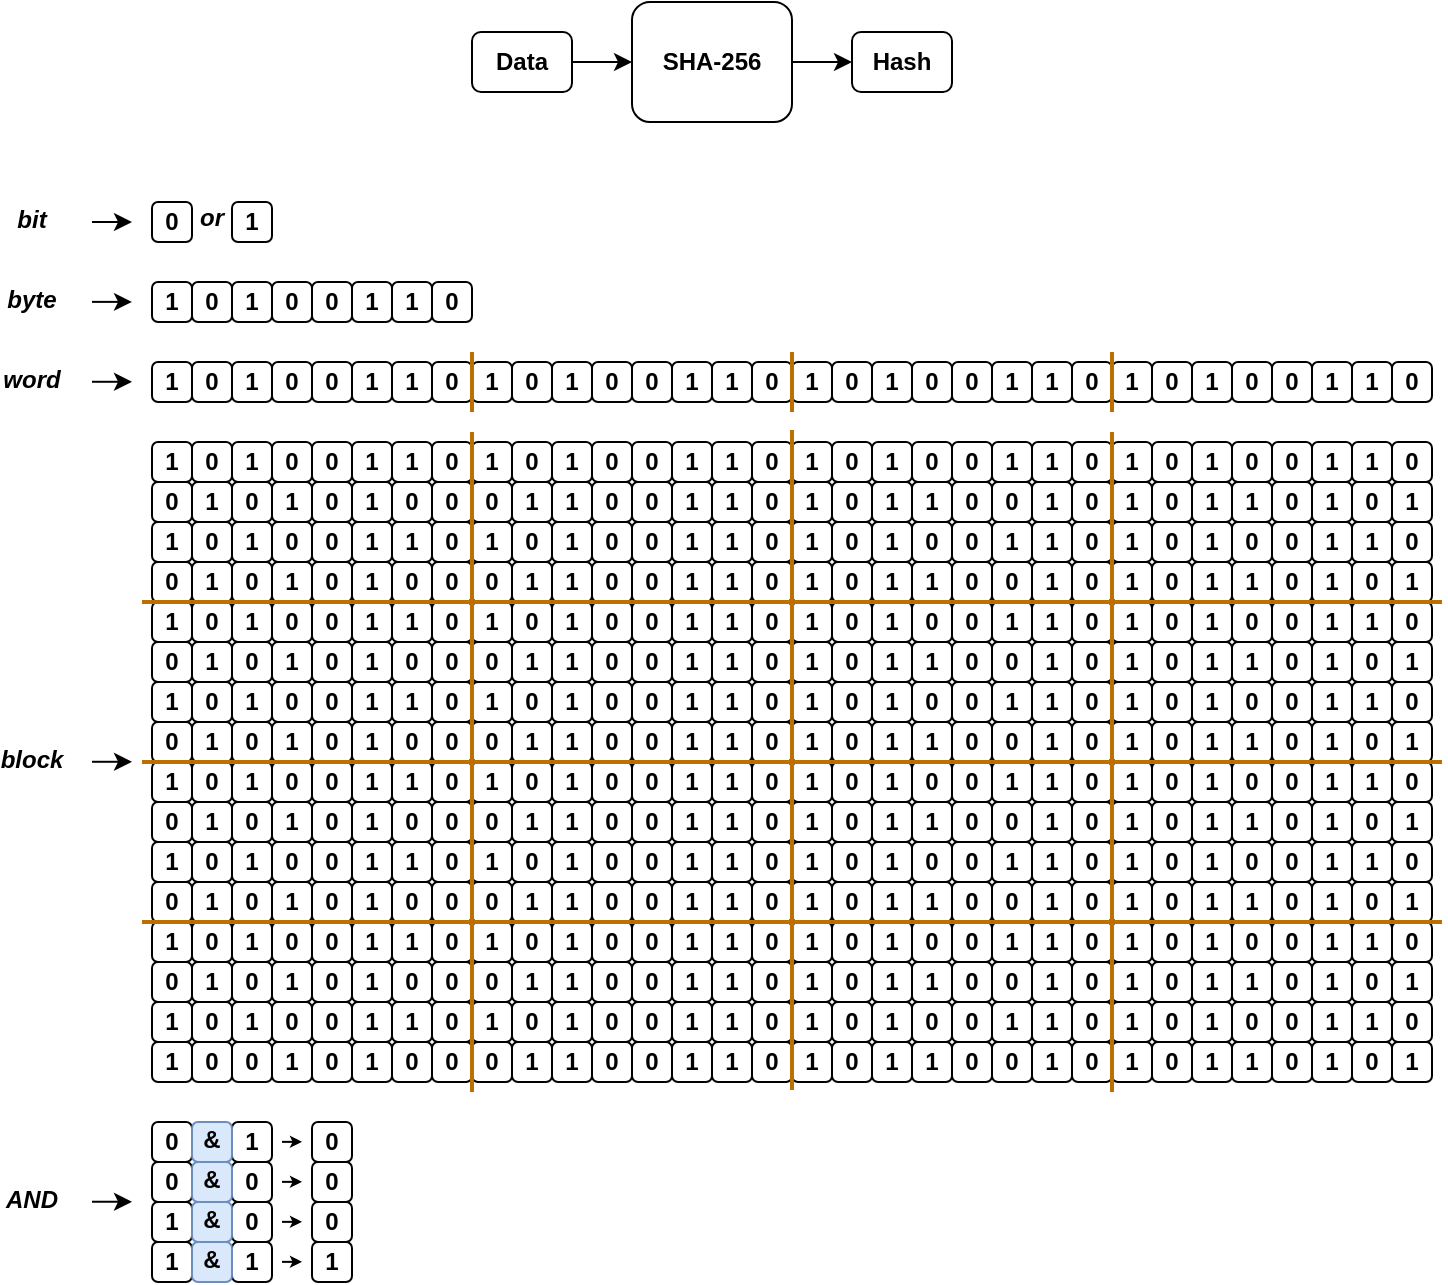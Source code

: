 <mxfile version="20.2.8" type="github">
  <diagram id="SgPVI4OfAQDJ4Op12l3S" name="Página-1">
    <mxGraphModel dx="598" dy="216" grid="1" gridSize="10" guides="1" tooltips="1" connect="1" arrows="1" fold="1" page="1" pageScale="1" pageWidth="827" pageHeight="1169" math="0" shadow="0">
      <root>
        <mxCell id="0" />
        <mxCell id="1" parent="0" />
        <mxCell id="MJP8c1buYIABmgIryJFc-2" value="" style="edgeStyle=orthogonalEdgeStyle;rounded=0;orthogonalLoop=1;jettySize=auto;html=1;" edge="1" parent="1" source="Oh8Jn7zO_o9vtSne1rGO-1" target="Oh8Jn7zO_o9vtSne1rGO-3">
          <mxGeometry relative="1" as="geometry" />
        </mxCell>
        <mxCell id="Oh8Jn7zO_o9vtSne1rGO-1" value="SHA-256" style="rounded=1;whiteSpace=wrap;html=1;fontStyle=1" parent="1" vertex="1">
          <mxGeometry x="360" y="40" width="80" height="60" as="geometry" />
        </mxCell>
        <mxCell id="MJP8c1buYIABmgIryJFc-1" value="" style="edgeStyle=orthogonalEdgeStyle;rounded=0;orthogonalLoop=1;jettySize=auto;html=1;" edge="1" parent="1" source="Oh8Jn7zO_o9vtSne1rGO-2" target="Oh8Jn7zO_o9vtSne1rGO-1">
          <mxGeometry relative="1" as="geometry" />
        </mxCell>
        <mxCell id="Oh8Jn7zO_o9vtSne1rGO-2" value="Data" style="rounded=1;whiteSpace=wrap;html=1;fontStyle=1" parent="1" vertex="1">
          <mxGeometry x="280" y="55" width="50" height="30" as="geometry" />
        </mxCell>
        <mxCell id="Oh8Jn7zO_o9vtSne1rGO-3" value="Hash" style="rounded=1;whiteSpace=wrap;html=1;fontStyle=1" parent="1" vertex="1">
          <mxGeometry x="470" y="55" width="50" height="30" as="geometry" />
        </mxCell>
        <mxCell id="MJP8c1buYIABmgIryJFc-4" value="0" style="rounded=1;whiteSpace=wrap;html=1;fontStyle=1" vertex="1" parent="1">
          <mxGeometry x="120" y="140" width="20" height="20" as="geometry" />
        </mxCell>
        <mxCell id="MJP8c1buYIABmgIryJFc-5" value="or" style="rounded=1;whiteSpace=wrap;html=1;fontStyle=3;fillColor=none;strokeColor=none;spacingBottom=4;" vertex="1" parent="1">
          <mxGeometry x="140" y="140" width="20" height="20" as="geometry" />
        </mxCell>
        <mxCell id="MJP8c1buYIABmgIryJFc-7" value="0" style="rounded=1;whiteSpace=wrap;html=1;fontStyle=1" vertex="1" parent="1">
          <mxGeometry x="180" y="220" width="20" height="20" as="geometry" />
        </mxCell>
        <mxCell id="MJP8c1buYIABmgIryJFc-8" value="1" style="rounded=1;whiteSpace=wrap;html=1;fontStyle=1" vertex="1" parent="1">
          <mxGeometry x="120" y="220" width="20" height="20" as="geometry" />
        </mxCell>
        <mxCell id="MJP8c1buYIABmgIryJFc-9" value="1" style="rounded=1;whiteSpace=wrap;html=1;fontStyle=1" vertex="1" parent="1">
          <mxGeometry x="160" y="220" width="20" height="20" as="geometry" />
        </mxCell>
        <mxCell id="MJP8c1buYIABmgIryJFc-10" value="0" style="rounded=1;whiteSpace=wrap;html=1;fontStyle=1" vertex="1" parent="1">
          <mxGeometry x="140" y="220" width="20" height="20" as="geometry" />
        </mxCell>
        <mxCell id="MJP8c1buYIABmgIryJFc-11" value="0" style="rounded=1;whiteSpace=wrap;html=1;fontStyle=1" vertex="1" parent="1">
          <mxGeometry x="260" y="220" width="20" height="20" as="geometry" />
        </mxCell>
        <mxCell id="MJP8c1buYIABmgIryJFc-12" value="0" style="rounded=1;whiteSpace=wrap;html=1;fontStyle=1" vertex="1" parent="1">
          <mxGeometry x="200" y="220" width="20" height="20" as="geometry" />
        </mxCell>
        <mxCell id="MJP8c1buYIABmgIryJFc-13" value="1" style="rounded=1;whiteSpace=wrap;html=1;fontStyle=1" vertex="1" parent="1">
          <mxGeometry x="240" y="220" width="20" height="20" as="geometry" />
        </mxCell>
        <mxCell id="MJP8c1buYIABmgIryJFc-14" value="1" style="rounded=1;whiteSpace=wrap;html=1;fontStyle=1" vertex="1" parent="1">
          <mxGeometry x="220" y="220" width="20" height="20" as="geometry" />
        </mxCell>
        <mxCell id="MJP8c1buYIABmgIryJFc-88" value="0" style="rounded=1;whiteSpace=wrap;html=1;fontStyle=1" vertex="1" parent="1">
          <mxGeometry x="340" y="220" width="20" height="20" as="geometry" />
        </mxCell>
        <mxCell id="MJP8c1buYIABmgIryJFc-89" value="1" style="rounded=1;whiteSpace=wrap;html=1;fontStyle=1" vertex="1" parent="1">
          <mxGeometry x="280" y="220" width="20" height="20" as="geometry" />
        </mxCell>
        <mxCell id="MJP8c1buYIABmgIryJFc-90" value="1" style="rounded=1;whiteSpace=wrap;html=1;fontStyle=1" vertex="1" parent="1">
          <mxGeometry x="320" y="220" width="20" height="20" as="geometry" />
        </mxCell>
        <mxCell id="MJP8c1buYIABmgIryJFc-91" value="0" style="rounded=1;whiteSpace=wrap;html=1;fontStyle=1" vertex="1" parent="1">
          <mxGeometry x="300" y="220" width="20" height="20" as="geometry" />
        </mxCell>
        <mxCell id="MJP8c1buYIABmgIryJFc-92" value="0" style="rounded=1;whiteSpace=wrap;html=1;fontStyle=1" vertex="1" parent="1">
          <mxGeometry x="420" y="220" width="20" height="20" as="geometry" />
        </mxCell>
        <mxCell id="MJP8c1buYIABmgIryJFc-93" value="0" style="rounded=1;whiteSpace=wrap;html=1;fontStyle=1" vertex="1" parent="1">
          <mxGeometry x="360" y="220" width="20" height="20" as="geometry" />
        </mxCell>
        <mxCell id="MJP8c1buYIABmgIryJFc-94" value="1" style="rounded=1;whiteSpace=wrap;html=1;fontStyle=1" vertex="1" parent="1">
          <mxGeometry x="400" y="220" width="20" height="20" as="geometry" />
        </mxCell>
        <mxCell id="MJP8c1buYIABmgIryJFc-95" value="1" style="rounded=1;whiteSpace=wrap;html=1;fontStyle=1" vertex="1" parent="1">
          <mxGeometry x="380" y="220" width="20" height="20" as="geometry" />
        </mxCell>
        <mxCell id="MJP8c1buYIABmgIryJFc-96" value="" style="endArrow=none;html=1;rounded=1;fillColor=#f0a30a;strokeColor=#BD7000;strokeWidth=2;" edge="1" parent="1">
          <mxGeometry width="50" height="50" relative="1" as="geometry">
            <mxPoint x="280" y="245" as="sourcePoint" />
            <mxPoint x="280" y="215" as="targetPoint" />
          </mxGeometry>
        </mxCell>
        <mxCell id="MJP8c1buYIABmgIryJFc-98" value="0" style="rounded=1;whiteSpace=wrap;html=1;fontStyle=1" vertex="1" parent="1">
          <mxGeometry x="500" y="220" width="20" height="20" as="geometry" />
        </mxCell>
        <mxCell id="MJP8c1buYIABmgIryJFc-99" value="1" style="rounded=1;whiteSpace=wrap;html=1;fontStyle=1" vertex="1" parent="1">
          <mxGeometry x="440" y="220" width="20" height="20" as="geometry" />
        </mxCell>
        <mxCell id="MJP8c1buYIABmgIryJFc-100" value="1" style="rounded=1;whiteSpace=wrap;html=1;fontStyle=1" vertex="1" parent="1">
          <mxGeometry x="480" y="220" width="20" height="20" as="geometry" />
        </mxCell>
        <mxCell id="MJP8c1buYIABmgIryJFc-101" value="0" style="rounded=1;whiteSpace=wrap;html=1;fontStyle=1" vertex="1" parent="1">
          <mxGeometry x="460" y="220" width="20" height="20" as="geometry" />
        </mxCell>
        <mxCell id="MJP8c1buYIABmgIryJFc-102" value="0" style="rounded=1;whiteSpace=wrap;html=1;fontStyle=1" vertex="1" parent="1">
          <mxGeometry x="580" y="220" width="20" height="20" as="geometry" />
        </mxCell>
        <mxCell id="MJP8c1buYIABmgIryJFc-103" value="0" style="rounded=1;whiteSpace=wrap;html=1;fontStyle=1" vertex="1" parent="1">
          <mxGeometry x="520" y="220" width="20" height="20" as="geometry" />
        </mxCell>
        <mxCell id="MJP8c1buYIABmgIryJFc-104" value="1" style="rounded=1;whiteSpace=wrap;html=1;fontStyle=1" vertex="1" parent="1">
          <mxGeometry x="560" y="220" width="20" height="20" as="geometry" />
        </mxCell>
        <mxCell id="MJP8c1buYIABmgIryJFc-105" value="1" style="rounded=1;whiteSpace=wrap;html=1;fontStyle=1" vertex="1" parent="1">
          <mxGeometry x="540" y="220" width="20" height="20" as="geometry" />
        </mxCell>
        <mxCell id="MJP8c1buYIABmgIryJFc-106" value="" style="endArrow=none;html=1;rounded=1;fillColor=#f0a30a;strokeColor=#BD7000;strokeWidth=2;" edge="1" parent="1">
          <mxGeometry width="50" height="50" relative="1" as="geometry">
            <mxPoint x="440" y="245" as="sourcePoint" />
            <mxPoint x="440" y="215" as="targetPoint" />
          </mxGeometry>
        </mxCell>
        <mxCell id="MJP8c1buYIABmgIryJFc-107" value="0" style="rounded=1;whiteSpace=wrap;html=1;fontStyle=1" vertex="1" parent="1">
          <mxGeometry x="660" y="220" width="20" height="20" as="geometry" />
        </mxCell>
        <mxCell id="MJP8c1buYIABmgIryJFc-108" value="1" style="rounded=1;whiteSpace=wrap;html=1;fontStyle=1" vertex="1" parent="1">
          <mxGeometry x="600" y="220" width="20" height="20" as="geometry" />
        </mxCell>
        <mxCell id="MJP8c1buYIABmgIryJFc-109" value="1" style="rounded=1;whiteSpace=wrap;html=1;fontStyle=1" vertex="1" parent="1">
          <mxGeometry x="640" y="220" width="20" height="20" as="geometry" />
        </mxCell>
        <mxCell id="MJP8c1buYIABmgIryJFc-110" value="0" style="rounded=1;whiteSpace=wrap;html=1;fontStyle=1" vertex="1" parent="1">
          <mxGeometry x="620" y="220" width="20" height="20" as="geometry" />
        </mxCell>
        <mxCell id="MJP8c1buYIABmgIryJFc-111" value="0" style="rounded=1;whiteSpace=wrap;html=1;fontStyle=1" vertex="1" parent="1">
          <mxGeometry x="740" y="220" width="20" height="20" as="geometry" />
        </mxCell>
        <mxCell id="MJP8c1buYIABmgIryJFc-112" value="0" style="rounded=1;whiteSpace=wrap;html=1;fontStyle=1" vertex="1" parent="1">
          <mxGeometry x="680" y="220" width="20" height="20" as="geometry" />
        </mxCell>
        <mxCell id="MJP8c1buYIABmgIryJFc-113" value="1" style="rounded=1;whiteSpace=wrap;html=1;fontStyle=1" vertex="1" parent="1">
          <mxGeometry x="720" y="220" width="20" height="20" as="geometry" />
        </mxCell>
        <mxCell id="MJP8c1buYIABmgIryJFc-114" value="1" style="rounded=1;whiteSpace=wrap;html=1;fontStyle=1" vertex="1" parent="1">
          <mxGeometry x="700" y="220" width="20" height="20" as="geometry" />
        </mxCell>
        <mxCell id="MJP8c1buYIABmgIryJFc-115" value="" style="endArrow=none;html=1;rounded=1;fillColor=#f0a30a;strokeColor=#BD7000;strokeWidth=2;" edge="1" parent="1">
          <mxGeometry width="50" height="50" relative="1" as="geometry">
            <mxPoint x="600.0" y="245" as="sourcePoint" />
            <mxPoint x="600.0" y="215" as="targetPoint" />
          </mxGeometry>
        </mxCell>
        <mxCell id="MJP8c1buYIABmgIryJFc-116" value="0" style="rounded=1;whiteSpace=wrap;html=1;fontStyle=1" vertex="1" parent="1">
          <mxGeometry x="180" y="180" width="20" height="20" as="geometry" />
        </mxCell>
        <mxCell id="MJP8c1buYIABmgIryJFc-117" value="1" style="rounded=1;whiteSpace=wrap;html=1;fontStyle=1" vertex="1" parent="1">
          <mxGeometry x="120.0" y="180" width="20" height="20" as="geometry" />
        </mxCell>
        <mxCell id="MJP8c1buYIABmgIryJFc-118" value="1" style="rounded=1;whiteSpace=wrap;html=1;fontStyle=1" vertex="1" parent="1">
          <mxGeometry x="160" y="180" width="20" height="20" as="geometry" />
        </mxCell>
        <mxCell id="MJP8c1buYIABmgIryJFc-119" value="0" style="rounded=1;whiteSpace=wrap;html=1;fontStyle=1" vertex="1" parent="1">
          <mxGeometry x="140" y="180" width="20" height="20" as="geometry" />
        </mxCell>
        <mxCell id="MJP8c1buYIABmgIryJFc-120" value="0" style="rounded=1;whiteSpace=wrap;html=1;fontStyle=1" vertex="1" parent="1">
          <mxGeometry x="260" y="180" width="20" height="20" as="geometry" />
        </mxCell>
        <mxCell id="MJP8c1buYIABmgIryJFc-121" value="0" style="rounded=1;whiteSpace=wrap;html=1;fontStyle=1" vertex="1" parent="1">
          <mxGeometry x="200" y="180" width="20" height="20" as="geometry" />
        </mxCell>
        <mxCell id="MJP8c1buYIABmgIryJFc-122" value="1" style="rounded=1;whiteSpace=wrap;html=1;fontStyle=1" vertex="1" parent="1">
          <mxGeometry x="240" y="180" width="20" height="20" as="geometry" />
        </mxCell>
        <mxCell id="MJP8c1buYIABmgIryJFc-123" value="1" style="rounded=1;whiteSpace=wrap;html=1;fontStyle=1" vertex="1" parent="1">
          <mxGeometry x="220" y="180" width="20" height="20" as="geometry" />
        </mxCell>
        <mxCell id="MJP8c1buYIABmgIryJFc-125" value="1" style="rounded=1;whiteSpace=wrap;html=1;fontStyle=1" vertex="1" parent="1">
          <mxGeometry x="160" y="140" width="20" height="20" as="geometry" />
        </mxCell>
        <mxCell id="MJP8c1buYIABmgIryJFc-130" style="edgeStyle=orthogonalEdgeStyle;rounded=1;orthogonalLoop=1;jettySize=auto;html=1;strokeWidth=1;" edge="1" parent="1">
          <mxGeometry relative="1" as="geometry">
            <mxPoint x="110" y="150" as="targetPoint" />
            <mxPoint x="90" y="150" as="sourcePoint" />
          </mxGeometry>
        </mxCell>
        <mxCell id="MJP8c1buYIABmgIryJFc-126" value="bit" style="rounded=1;whiteSpace=wrap;html=1;fontStyle=3;fillColor=none;strokeColor=none;spacingBottom=3;" vertex="1" parent="1">
          <mxGeometry x="50" y="140" width="20" height="20" as="geometry" />
        </mxCell>
        <mxCell id="MJP8c1buYIABmgIryJFc-128" value="byte" style="rounded=1;whiteSpace=wrap;html=1;fontStyle=3;fillColor=none;strokeColor=none;spacingBottom=3;" vertex="1" parent="1">
          <mxGeometry x="50" y="180" width="20" height="20" as="geometry" />
        </mxCell>
        <mxCell id="MJP8c1buYIABmgIryJFc-131" value="word" style="rounded=1;whiteSpace=wrap;html=1;fontStyle=3;fillColor=none;strokeColor=none;spacingBottom=3;" vertex="1" parent="1">
          <mxGeometry x="50" y="220" width="20" height="20" as="geometry" />
        </mxCell>
        <mxCell id="MJP8c1buYIABmgIryJFc-132" style="edgeStyle=orthogonalEdgeStyle;rounded=1;orthogonalLoop=1;jettySize=auto;html=1;strokeWidth=1;" edge="1" parent="1">
          <mxGeometry relative="1" as="geometry">
            <mxPoint x="110" y="189.94" as="targetPoint" />
            <mxPoint x="90" y="189.94" as="sourcePoint" />
          </mxGeometry>
        </mxCell>
        <mxCell id="MJP8c1buYIABmgIryJFc-133" style="edgeStyle=orthogonalEdgeStyle;rounded=1;orthogonalLoop=1;jettySize=auto;html=1;strokeWidth=1;" edge="1" parent="1">
          <mxGeometry relative="1" as="geometry">
            <mxPoint x="110" y="229.89" as="targetPoint" />
            <mxPoint x="90" y="229.89" as="sourcePoint" />
          </mxGeometry>
        </mxCell>
        <mxCell id="MJP8c1buYIABmgIryJFc-134" value="0" style="rounded=1;whiteSpace=wrap;html=1;fontStyle=1" vertex="1" parent="1">
          <mxGeometry x="180" y="260" width="20" height="20" as="geometry" />
        </mxCell>
        <mxCell id="MJP8c1buYIABmgIryJFc-135" value="1" style="rounded=1;whiteSpace=wrap;html=1;fontStyle=1" vertex="1" parent="1">
          <mxGeometry x="120" y="260" width="20" height="20" as="geometry" />
        </mxCell>
        <mxCell id="MJP8c1buYIABmgIryJFc-136" value="1" style="rounded=1;whiteSpace=wrap;html=1;fontStyle=1" vertex="1" parent="1">
          <mxGeometry x="160" y="260" width="20" height="20" as="geometry" />
        </mxCell>
        <mxCell id="MJP8c1buYIABmgIryJFc-137" value="0" style="rounded=1;whiteSpace=wrap;html=1;fontStyle=1" vertex="1" parent="1">
          <mxGeometry x="140" y="260" width="20" height="20" as="geometry" />
        </mxCell>
        <mxCell id="MJP8c1buYIABmgIryJFc-138" value="0" style="rounded=1;whiteSpace=wrap;html=1;fontStyle=1" vertex="1" parent="1">
          <mxGeometry x="260" y="260" width="20" height="20" as="geometry" />
        </mxCell>
        <mxCell id="MJP8c1buYIABmgIryJFc-139" value="0" style="rounded=1;whiteSpace=wrap;html=1;fontStyle=1" vertex="1" parent="1">
          <mxGeometry x="200" y="260" width="20" height="20" as="geometry" />
        </mxCell>
        <mxCell id="MJP8c1buYIABmgIryJFc-140" value="1" style="rounded=1;whiteSpace=wrap;html=1;fontStyle=1" vertex="1" parent="1">
          <mxGeometry x="240" y="260" width="20" height="20" as="geometry" />
        </mxCell>
        <mxCell id="MJP8c1buYIABmgIryJFc-141" value="1" style="rounded=1;whiteSpace=wrap;html=1;fontStyle=1" vertex="1" parent="1">
          <mxGeometry x="220" y="260" width="20" height="20" as="geometry" />
        </mxCell>
        <mxCell id="MJP8c1buYIABmgIryJFc-142" value="0" style="rounded=1;whiteSpace=wrap;html=1;fontStyle=1" vertex="1" parent="1">
          <mxGeometry x="340" y="260" width="20" height="20" as="geometry" />
        </mxCell>
        <mxCell id="MJP8c1buYIABmgIryJFc-143" value="1" style="rounded=1;whiteSpace=wrap;html=1;fontStyle=1" vertex="1" parent="1">
          <mxGeometry x="280" y="260" width="20" height="20" as="geometry" />
        </mxCell>
        <mxCell id="MJP8c1buYIABmgIryJFc-144" value="1" style="rounded=1;whiteSpace=wrap;html=1;fontStyle=1" vertex="1" parent="1">
          <mxGeometry x="320" y="260" width="20" height="20" as="geometry" />
        </mxCell>
        <mxCell id="MJP8c1buYIABmgIryJFc-145" value="0" style="rounded=1;whiteSpace=wrap;html=1;fontStyle=1" vertex="1" parent="1">
          <mxGeometry x="300" y="260" width="20" height="20" as="geometry" />
        </mxCell>
        <mxCell id="MJP8c1buYIABmgIryJFc-146" value="0" style="rounded=1;whiteSpace=wrap;html=1;fontStyle=1" vertex="1" parent="1">
          <mxGeometry x="420" y="260" width="20" height="20" as="geometry" />
        </mxCell>
        <mxCell id="MJP8c1buYIABmgIryJFc-147" value="0" style="rounded=1;whiteSpace=wrap;html=1;fontStyle=1" vertex="1" parent="1">
          <mxGeometry x="360" y="260" width="20" height="20" as="geometry" />
        </mxCell>
        <mxCell id="MJP8c1buYIABmgIryJFc-148" value="1" style="rounded=1;whiteSpace=wrap;html=1;fontStyle=1" vertex="1" parent="1">
          <mxGeometry x="400" y="260" width="20" height="20" as="geometry" />
        </mxCell>
        <mxCell id="MJP8c1buYIABmgIryJFc-149" value="1" style="rounded=1;whiteSpace=wrap;html=1;fontStyle=1" vertex="1" parent="1">
          <mxGeometry x="380" y="260" width="20" height="20" as="geometry" />
        </mxCell>
        <mxCell id="MJP8c1buYIABmgIryJFc-151" value="0" style="rounded=1;whiteSpace=wrap;html=1;fontStyle=1" vertex="1" parent="1">
          <mxGeometry x="500" y="260" width="20" height="20" as="geometry" />
        </mxCell>
        <mxCell id="MJP8c1buYIABmgIryJFc-152" value="1" style="rounded=1;whiteSpace=wrap;html=1;fontStyle=1" vertex="1" parent="1">
          <mxGeometry x="440" y="260" width="20" height="20" as="geometry" />
        </mxCell>
        <mxCell id="MJP8c1buYIABmgIryJFc-153" value="1" style="rounded=1;whiteSpace=wrap;html=1;fontStyle=1" vertex="1" parent="1">
          <mxGeometry x="480" y="260" width="20" height="20" as="geometry" />
        </mxCell>
        <mxCell id="MJP8c1buYIABmgIryJFc-154" value="0" style="rounded=1;whiteSpace=wrap;html=1;fontStyle=1" vertex="1" parent="1">
          <mxGeometry x="460" y="260" width="20" height="20" as="geometry" />
        </mxCell>
        <mxCell id="MJP8c1buYIABmgIryJFc-155" value="0" style="rounded=1;whiteSpace=wrap;html=1;fontStyle=1" vertex="1" parent="1">
          <mxGeometry x="580" y="260" width="20" height="20" as="geometry" />
        </mxCell>
        <mxCell id="MJP8c1buYIABmgIryJFc-156" value="0" style="rounded=1;whiteSpace=wrap;html=1;fontStyle=1" vertex="1" parent="1">
          <mxGeometry x="520" y="260" width="20" height="20" as="geometry" />
        </mxCell>
        <mxCell id="MJP8c1buYIABmgIryJFc-157" value="1" style="rounded=1;whiteSpace=wrap;html=1;fontStyle=1" vertex="1" parent="1">
          <mxGeometry x="560" y="260" width="20" height="20" as="geometry" />
        </mxCell>
        <mxCell id="MJP8c1buYIABmgIryJFc-158" value="1" style="rounded=1;whiteSpace=wrap;html=1;fontStyle=1" vertex="1" parent="1">
          <mxGeometry x="540" y="260" width="20" height="20" as="geometry" />
        </mxCell>
        <mxCell id="MJP8c1buYIABmgIryJFc-160" value="0" style="rounded=1;whiteSpace=wrap;html=1;fontStyle=1" vertex="1" parent="1">
          <mxGeometry x="660" y="260" width="20" height="20" as="geometry" />
        </mxCell>
        <mxCell id="MJP8c1buYIABmgIryJFc-161" value="1" style="rounded=1;whiteSpace=wrap;html=1;fontStyle=1" vertex="1" parent="1">
          <mxGeometry x="600" y="260" width="20" height="20" as="geometry" />
        </mxCell>
        <mxCell id="MJP8c1buYIABmgIryJFc-162" value="1" style="rounded=1;whiteSpace=wrap;html=1;fontStyle=1" vertex="1" parent="1">
          <mxGeometry x="640" y="260" width="20" height="20" as="geometry" />
        </mxCell>
        <mxCell id="MJP8c1buYIABmgIryJFc-163" value="0" style="rounded=1;whiteSpace=wrap;html=1;fontStyle=1" vertex="1" parent="1">
          <mxGeometry x="620" y="260" width="20" height="20" as="geometry" />
        </mxCell>
        <mxCell id="MJP8c1buYIABmgIryJFc-164" value="0" style="rounded=1;whiteSpace=wrap;html=1;fontStyle=1" vertex="1" parent="1">
          <mxGeometry x="740" y="260" width="20" height="20" as="geometry" />
        </mxCell>
        <mxCell id="MJP8c1buYIABmgIryJFc-165" value="0" style="rounded=1;whiteSpace=wrap;html=1;fontStyle=1" vertex="1" parent="1">
          <mxGeometry x="680" y="260" width="20" height="20" as="geometry" />
        </mxCell>
        <mxCell id="MJP8c1buYIABmgIryJFc-166" value="1" style="rounded=1;whiteSpace=wrap;html=1;fontStyle=1" vertex="1" parent="1">
          <mxGeometry x="720" y="260" width="20" height="20" as="geometry" />
        </mxCell>
        <mxCell id="MJP8c1buYIABmgIryJFc-167" value="1" style="rounded=1;whiteSpace=wrap;html=1;fontStyle=1" vertex="1" parent="1">
          <mxGeometry x="700" y="260" width="20" height="20" as="geometry" />
        </mxCell>
        <mxCell id="MJP8c1buYIABmgIryJFc-169" value="&lt;div&gt;block&lt;/div&gt;" style="rounded=1;whiteSpace=wrap;html=1;fontStyle=3;fillColor=none;strokeColor=none;spacingBottom=3;" vertex="1" parent="1">
          <mxGeometry x="50" y="410" width="20" height="20" as="geometry" />
        </mxCell>
        <mxCell id="MJP8c1buYIABmgIryJFc-170" style="edgeStyle=orthogonalEdgeStyle;rounded=1;orthogonalLoop=1;jettySize=auto;html=1;strokeWidth=1;" edge="1" parent="1">
          <mxGeometry relative="1" as="geometry">
            <mxPoint x="110" y="419.89" as="targetPoint" />
            <mxPoint x="90" y="419.89" as="sourcePoint" />
          </mxGeometry>
        </mxCell>
        <mxCell id="MJP8c1buYIABmgIryJFc-171" value="1" style="rounded=1;whiteSpace=wrap;html=1;fontStyle=1" vertex="1" parent="1">
          <mxGeometry x="180" y="280" width="20" height="20" as="geometry" />
        </mxCell>
        <mxCell id="MJP8c1buYIABmgIryJFc-172" value="0" style="rounded=1;whiteSpace=wrap;html=1;fontStyle=1" vertex="1" parent="1">
          <mxGeometry x="120" y="280" width="20" height="20" as="geometry" />
        </mxCell>
        <mxCell id="MJP8c1buYIABmgIryJFc-173" value="0" style="rounded=1;whiteSpace=wrap;html=1;fontStyle=1" vertex="1" parent="1">
          <mxGeometry x="160" y="280" width="20" height="20" as="geometry" />
        </mxCell>
        <mxCell id="MJP8c1buYIABmgIryJFc-174" value="1" style="rounded=1;whiteSpace=wrap;html=1;fontStyle=1" vertex="1" parent="1">
          <mxGeometry x="140" y="280" width="20" height="20" as="geometry" />
        </mxCell>
        <mxCell id="MJP8c1buYIABmgIryJFc-175" value="0" style="rounded=1;whiteSpace=wrap;html=1;fontStyle=1" vertex="1" parent="1">
          <mxGeometry x="260" y="280" width="20" height="20" as="geometry" />
        </mxCell>
        <mxCell id="MJP8c1buYIABmgIryJFc-176" value="0" style="rounded=1;whiteSpace=wrap;html=1;fontStyle=1" vertex="1" parent="1">
          <mxGeometry x="200" y="280" width="20" height="20" as="geometry" />
        </mxCell>
        <mxCell id="MJP8c1buYIABmgIryJFc-177" value="0" style="rounded=1;whiteSpace=wrap;html=1;fontStyle=1" vertex="1" parent="1">
          <mxGeometry x="240" y="280" width="20" height="20" as="geometry" />
        </mxCell>
        <mxCell id="MJP8c1buYIABmgIryJFc-178" value="1" style="rounded=1;whiteSpace=wrap;html=1;fontStyle=1" vertex="1" parent="1">
          <mxGeometry x="220" y="280" width="20" height="20" as="geometry" />
        </mxCell>
        <mxCell id="MJP8c1buYIABmgIryJFc-179" value="0" style="rounded=1;whiteSpace=wrap;html=1;fontStyle=1" vertex="1" parent="1">
          <mxGeometry x="340" y="280" width="20" height="20" as="geometry" />
        </mxCell>
        <mxCell id="MJP8c1buYIABmgIryJFc-180" value="0" style="rounded=1;whiteSpace=wrap;html=1;fontStyle=1" vertex="1" parent="1">
          <mxGeometry x="280" y="280" width="20" height="20" as="geometry" />
        </mxCell>
        <mxCell id="MJP8c1buYIABmgIryJFc-181" value="1" style="rounded=1;whiteSpace=wrap;html=1;fontStyle=1" vertex="1" parent="1">
          <mxGeometry x="320" y="280" width="20" height="20" as="geometry" />
        </mxCell>
        <mxCell id="MJP8c1buYIABmgIryJFc-182" value="1" style="rounded=1;whiteSpace=wrap;html=1;fontStyle=1" vertex="1" parent="1">
          <mxGeometry x="300" y="280" width="20" height="20" as="geometry" />
        </mxCell>
        <mxCell id="MJP8c1buYIABmgIryJFc-183" value="0" style="rounded=1;whiteSpace=wrap;html=1;fontStyle=1" vertex="1" parent="1">
          <mxGeometry x="420" y="280" width="20" height="20" as="geometry" />
        </mxCell>
        <mxCell id="MJP8c1buYIABmgIryJFc-184" value="0" style="rounded=1;whiteSpace=wrap;html=1;fontStyle=1" vertex="1" parent="1">
          <mxGeometry x="360" y="280" width="20" height="20" as="geometry" />
        </mxCell>
        <mxCell id="MJP8c1buYIABmgIryJFc-185" value="1" style="rounded=1;whiteSpace=wrap;html=1;fontStyle=1" vertex="1" parent="1">
          <mxGeometry x="400" y="280" width="20" height="20" as="geometry" />
        </mxCell>
        <mxCell id="MJP8c1buYIABmgIryJFc-186" value="1" style="rounded=1;whiteSpace=wrap;html=1;fontStyle=1" vertex="1" parent="1">
          <mxGeometry x="380" y="280" width="20" height="20" as="geometry" />
        </mxCell>
        <mxCell id="MJP8c1buYIABmgIryJFc-188" value="1" style="rounded=1;whiteSpace=wrap;html=1;fontStyle=1" vertex="1" parent="1">
          <mxGeometry x="500" y="280" width="20" height="20" as="geometry" />
        </mxCell>
        <mxCell id="MJP8c1buYIABmgIryJFc-189" value="1" style="rounded=1;whiteSpace=wrap;html=1;fontStyle=1" vertex="1" parent="1">
          <mxGeometry x="440" y="280" width="20" height="20" as="geometry" />
        </mxCell>
        <mxCell id="MJP8c1buYIABmgIryJFc-190" value="1" style="rounded=1;whiteSpace=wrap;html=1;fontStyle=1" vertex="1" parent="1">
          <mxGeometry x="480" y="280" width="20" height="20" as="geometry" />
        </mxCell>
        <mxCell id="MJP8c1buYIABmgIryJFc-191" value="0" style="rounded=1;whiteSpace=wrap;html=1;fontStyle=1" vertex="1" parent="1">
          <mxGeometry x="460" y="280" width="20" height="20" as="geometry" />
        </mxCell>
        <mxCell id="MJP8c1buYIABmgIryJFc-192" value="0" style="rounded=1;whiteSpace=wrap;html=1;fontStyle=1" vertex="1" parent="1">
          <mxGeometry x="580" y="280" width="20" height="20" as="geometry" />
        </mxCell>
        <mxCell id="MJP8c1buYIABmgIryJFc-193" value="0" style="rounded=1;whiteSpace=wrap;html=1;fontStyle=1" vertex="1" parent="1">
          <mxGeometry x="520" y="280" width="20" height="20" as="geometry" />
        </mxCell>
        <mxCell id="MJP8c1buYIABmgIryJFc-194" value="1" style="rounded=1;whiteSpace=wrap;html=1;fontStyle=1" vertex="1" parent="1">
          <mxGeometry x="560" y="280" width="20" height="20" as="geometry" />
        </mxCell>
        <mxCell id="MJP8c1buYIABmgIryJFc-195" value="0" style="rounded=1;whiteSpace=wrap;html=1;fontStyle=1" vertex="1" parent="1">
          <mxGeometry x="540" y="280" width="20" height="20" as="geometry" />
        </mxCell>
        <mxCell id="MJP8c1buYIABmgIryJFc-197" value="1" style="rounded=1;whiteSpace=wrap;html=1;fontStyle=1" vertex="1" parent="1">
          <mxGeometry x="660" y="280" width="20" height="20" as="geometry" />
        </mxCell>
        <mxCell id="MJP8c1buYIABmgIryJFc-198" value="1" style="rounded=1;whiteSpace=wrap;html=1;fontStyle=1" vertex="1" parent="1">
          <mxGeometry x="600" y="280" width="20" height="20" as="geometry" />
        </mxCell>
        <mxCell id="MJP8c1buYIABmgIryJFc-199" value="1" style="rounded=1;whiteSpace=wrap;html=1;fontStyle=1" vertex="1" parent="1">
          <mxGeometry x="640" y="280" width="20" height="20" as="geometry" />
        </mxCell>
        <mxCell id="MJP8c1buYIABmgIryJFc-200" value="0" style="rounded=1;whiteSpace=wrap;html=1;fontStyle=1" vertex="1" parent="1">
          <mxGeometry x="620" y="280" width="20" height="20" as="geometry" />
        </mxCell>
        <mxCell id="MJP8c1buYIABmgIryJFc-201" value="1" style="rounded=1;whiteSpace=wrap;html=1;fontStyle=1" vertex="1" parent="1">
          <mxGeometry x="740" y="280" width="20" height="20" as="geometry" />
        </mxCell>
        <mxCell id="MJP8c1buYIABmgIryJFc-202" value="0" style="rounded=1;whiteSpace=wrap;html=1;fontStyle=1" vertex="1" parent="1">
          <mxGeometry x="680" y="280" width="20" height="20" as="geometry" />
        </mxCell>
        <mxCell id="MJP8c1buYIABmgIryJFc-203" value="0" style="rounded=1;whiteSpace=wrap;html=1;fontStyle=1" vertex="1" parent="1">
          <mxGeometry x="720" y="280" width="20" height="20" as="geometry" />
        </mxCell>
        <mxCell id="MJP8c1buYIABmgIryJFc-204" value="1" style="rounded=1;whiteSpace=wrap;html=1;fontStyle=1" vertex="1" parent="1">
          <mxGeometry x="700" y="280" width="20" height="20" as="geometry" />
        </mxCell>
        <mxCell id="MJP8c1buYIABmgIryJFc-206" value="0" style="rounded=1;whiteSpace=wrap;html=1;fontStyle=1" vertex="1" parent="1">
          <mxGeometry x="180" y="300" width="20" height="20" as="geometry" />
        </mxCell>
        <mxCell id="MJP8c1buYIABmgIryJFc-207" value="1" style="rounded=1;whiteSpace=wrap;html=1;fontStyle=1" vertex="1" parent="1">
          <mxGeometry x="120" y="300" width="20" height="20" as="geometry" />
        </mxCell>
        <mxCell id="MJP8c1buYIABmgIryJFc-208" value="1" style="rounded=1;whiteSpace=wrap;html=1;fontStyle=1" vertex="1" parent="1">
          <mxGeometry x="160" y="300" width="20" height="20" as="geometry" />
        </mxCell>
        <mxCell id="MJP8c1buYIABmgIryJFc-209" value="0" style="rounded=1;whiteSpace=wrap;html=1;fontStyle=1" vertex="1" parent="1">
          <mxGeometry x="140" y="300" width="20" height="20" as="geometry" />
        </mxCell>
        <mxCell id="MJP8c1buYIABmgIryJFc-210" value="0" style="rounded=1;whiteSpace=wrap;html=1;fontStyle=1" vertex="1" parent="1">
          <mxGeometry x="260" y="300" width="20" height="20" as="geometry" />
        </mxCell>
        <mxCell id="MJP8c1buYIABmgIryJFc-211" value="0" style="rounded=1;whiteSpace=wrap;html=1;fontStyle=1" vertex="1" parent="1">
          <mxGeometry x="200" y="300" width="20" height="20" as="geometry" />
        </mxCell>
        <mxCell id="MJP8c1buYIABmgIryJFc-212" value="1" style="rounded=1;whiteSpace=wrap;html=1;fontStyle=1" vertex="1" parent="1">
          <mxGeometry x="240" y="300" width="20" height="20" as="geometry" />
        </mxCell>
        <mxCell id="MJP8c1buYIABmgIryJFc-213" value="1" style="rounded=1;whiteSpace=wrap;html=1;fontStyle=1" vertex="1" parent="1">
          <mxGeometry x="220" y="300" width="20" height="20" as="geometry" />
        </mxCell>
        <mxCell id="MJP8c1buYIABmgIryJFc-214" value="0" style="rounded=1;whiteSpace=wrap;html=1;fontStyle=1" vertex="1" parent="1">
          <mxGeometry x="340" y="300" width="20" height="20" as="geometry" />
        </mxCell>
        <mxCell id="MJP8c1buYIABmgIryJFc-215" value="1" style="rounded=1;whiteSpace=wrap;html=1;fontStyle=1" vertex="1" parent="1">
          <mxGeometry x="280" y="300" width="20" height="20" as="geometry" />
        </mxCell>
        <mxCell id="MJP8c1buYIABmgIryJFc-216" value="1" style="rounded=1;whiteSpace=wrap;html=1;fontStyle=1" vertex="1" parent="1">
          <mxGeometry x="320" y="300" width="20" height="20" as="geometry" />
        </mxCell>
        <mxCell id="MJP8c1buYIABmgIryJFc-217" value="0" style="rounded=1;whiteSpace=wrap;html=1;fontStyle=1" vertex="1" parent="1">
          <mxGeometry x="300" y="300" width="20" height="20" as="geometry" />
        </mxCell>
        <mxCell id="MJP8c1buYIABmgIryJFc-218" value="0" style="rounded=1;whiteSpace=wrap;html=1;fontStyle=1" vertex="1" parent="1">
          <mxGeometry x="420" y="300" width="20" height="20" as="geometry" />
        </mxCell>
        <mxCell id="MJP8c1buYIABmgIryJFc-219" value="0" style="rounded=1;whiteSpace=wrap;html=1;fontStyle=1" vertex="1" parent="1">
          <mxGeometry x="360" y="300" width="20" height="20" as="geometry" />
        </mxCell>
        <mxCell id="MJP8c1buYIABmgIryJFc-220" value="1" style="rounded=1;whiteSpace=wrap;html=1;fontStyle=1" vertex="1" parent="1">
          <mxGeometry x="400" y="300" width="20" height="20" as="geometry" />
        </mxCell>
        <mxCell id="MJP8c1buYIABmgIryJFc-221" value="1" style="rounded=1;whiteSpace=wrap;html=1;fontStyle=1" vertex="1" parent="1">
          <mxGeometry x="380" y="300" width="20" height="20" as="geometry" />
        </mxCell>
        <mxCell id="MJP8c1buYIABmgIryJFc-222" value="0" style="rounded=1;whiteSpace=wrap;html=1;fontStyle=1" vertex="1" parent="1">
          <mxGeometry x="500" y="300" width="20" height="20" as="geometry" />
        </mxCell>
        <mxCell id="MJP8c1buYIABmgIryJFc-223" value="1" style="rounded=1;whiteSpace=wrap;html=1;fontStyle=1" vertex="1" parent="1">
          <mxGeometry x="440" y="300" width="20" height="20" as="geometry" />
        </mxCell>
        <mxCell id="MJP8c1buYIABmgIryJFc-224" value="1" style="rounded=1;whiteSpace=wrap;html=1;fontStyle=1" vertex="1" parent="1">
          <mxGeometry x="480" y="300" width="20" height="20" as="geometry" />
        </mxCell>
        <mxCell id="MJP8c1buYIABmgIryJFc-225" value="0" style="rounded=1;whiteSpace=wrap;html=1;fontStyle=1" vertex="1" parent="1">
          <mxGeometry x="460" y="300" width="20" height="20" as="geometry" />
        </mxCell>
        <mxCell id="MJP8c1buYIABmgIryJFc-226" value="0" style="rounded=1;whiteSpace=wrap;html=1;fontStyle=1" vertex="1" parent="1">
          <mxGeometry x="580" y="300" width="20" height="20" as="geometry" />
        </mxCell>
        <mxCell id="MJP8c1buYIABmgIryJFc-227" value="0" style="rounded=1;whiteSpace=wrap;html=1;fontStyle=1" vertex="1" parent="1">
          <mxGeometry x="520" y="300" width="20" height="20" as="geometry" />
        </mxCell>
        <mxCell id="MJP8c1buYIABmgIryJFc-228" value="1" style="rounded=1;whiteSpace=wrap;html=1;fontStyle=1" vertex="1" parent="1">
          <mxGeometry x="560" y="300" width="20" height="20" as="geometry" />
        </mxCell>
        <mxCell id="MJP8c1buYIABmgIryJFc-229" value="1" style="rounded=1;whiteSpace=wrap;html=1;fontStyle=1" vertex="1" parent="1">
          <mxGeometry x="540" y="300" width="20" height="20" as="geometry" />
        </mxCell>
        <mxCell id="MJP8c1buYIABmgIryJFc-230" value="0" style="rounded=1;whiteSpace=wrap;html=1;fontStyle=1" vertex="1" parent="1">
          <mxGeometry x="660" y="300" width="20" height="20" as="geometry" />
        </mxCell>
        <mxCell id="MJP8c1buYIABmgIryJFc-231" value="1" style="rounded=1;whiteSpace=wrap;html=1;fontStyle=1" vertex="1" parent="1">
          <mxGeometry x="600" y="300" width="20" height="20" as="geometry" />
        </mxCell>
        <mxCell id="MJP8c1buYIABmgIryJFc-232" value="1" style="rounded=1;whiteSpace=wrap;html=1;fontStyle=1" vertex="1" parent="1">
          <mxGeometry x="640" y="300" width="20" height="20" as="geometry" />
        </mxCell>
        <mxCell id="MJP8c1buYIABmgIryJFc-233" value="0" style="rounded=1;whiteSpace=wrap;html=1;fontStyle=1" vertex="1" parent="1">
          <mxGeometry x="620" y="300" width="20" height="20" as="geometry" />
        </mxCell>
        <mxCell id="MJP8c1buYIABmgIryJFc-234" value="0" style="rounded=1;whiteSpace=wrap;html=1;fontStyle=1" vertex="1" parent="1">
          <mxGeometry x="740" y="300" width="20" height="20" as="geometry" />
        </mxCell>
        <mxCell id="MJP8c1buYIABmgIryJFc-235" value="0" style="rounded=1;whiteSpace=wrap;html=1;fontStyle=1" vertex="1" parent="1">
          <mxGeometry x="680" y="300" width="20" height="20" as="geometry" />
        </mxCell>
        <mxCell id="MJP8c1buYIABmgIryJFc-236" value="1" style="rounded=1;whiteSpace=wrap;html=1;fontStyle=1" vertex="1" parent="1">
          <mxGeometry x="720" y="300" width="20" height="20" as="geometry" />
        </mxCell>
        <mxCell id="MJP8c1buYIABmgIryJFc-237" value="1" style="rounded=1;whiteSpace=wrap;html=1;fontStyle=1" vertex="1" parent="1">
          <mxGeometry x="700" y="300" width="20" height="20" as="geometry" />
        </mxCell>
        <mxCell id="MJP8c1buYIABmgIryJFc-238" value="1" style="rounded=1;whiteSpace=wrap;html=1;fontStyle=1" vertex="1" parent="1">
          <mxGeometry x="180" y="320" width="20" height="20" as="geometry" />
        </mxCell>
        <mxCell id="MJP8c1buYIABmgIryJFc-239" value="0" style="rounded=1;whiteSpace=wrap;html=1;fontStyle=1" vertex="1" parent="1">
          <mxGeometry x="120" y="320" width="20" height="20" as="geometry" />
        </mxCell>
        <mxCell id="MJP8c1buYIABmgIryJFc-240" value="0" style="rounded=1;whiteSpace=wrap;html=1;fontStyle=1" vertex="1" parent="1">
          <mxGeometry x="160" y="320" width="20" height="20" as="geometry" />
        </mxCell>
        <mxCell id="MJP8c1buYIABmgIryJFc-241" value="1" style="rounded=1;whiteSpace=wrap;html=1;fontStyle=1" vertex="1" parent="1">
          <mxGeometry x="140" y="320" width="20" height="20" as="geometry" />
        </mxCell>
        <mxCell id="MJP8c1buYIABmgIryJFc-242" value="0" style="rounded=1;whiteSpace=wrap;html=1;fontStyle=1" vertex="1" parent="1">
          <mxGeometry x="260" y="320" width="20" height="20" as="geometry" />
        </mxCell>
        <mxCell id="MJP8c1buYIABmgIryJFc-243" value="0" style="rounded=1;whiteSpace=wrap;html=1;fontStyle=1" vertex="1" parent="1">
          <mxGeometry x="200" y="320" width="20" height="20" as="geometry" />
        </mxCell>
        <mxCell id="MJP8c1buYIABmgIryJFc-244" value="0" style="rounded=1;whiteSpace=wrap;html=1;fontStyle=1" vertex="1" parent="1">
          <mxGeometry x="240" y="320" width="20" height="20" as="geometry" />
        </mxCell>
        <mxCell id="MJP8c1buYIABmgIryJFc-245" value="1" style="rounded=1;whiteSpace=wrap;html=1;fontStyle=1" vertex="1" parent="1">
          <mxGeometry x="220" y="320" width="20" height="20" as="geometry" />
        </mxCell>
        <mxCell id="MJP8c1buYIABmgIryJFc-246" value="0" style="rounded=1;whiteSpace=wrap;html=1;fontStyle=1" vertex="1" parent="1">
          <mxGeometry x="340" y="320" width="20" height="20" as="geometry" />
        </mxCell>
        <mxCell id="MJP8c1buYIABmgIryJFc-247" value="0" style="rounded=1;whiteSpace=wrap;html=1;fontStyle=1" vertex="1" parent="1">
          <mxGeometry x="280" y="320" width="20" height="20" as="geometry" />
        </mxCell>
        <mxCell id="MJP8c1buYIABmgIryJFc-248" value="1" style="rounded=1;whiteSpace=wrap;html=1;fontStyle=1" vertex="1" parent="1">
          <mxGeometry x="320" y="320" width="20" height="20" as="geometry" />
        </mxCell>
        <mxCell id="MJP8c1buYIABmgIryJFc-249" value="1" style="rounded=1;whiteSpace=wrap;html=1;fontStyle=1" vertex="1" parent="1">
          <mxGeometry x="300" y="320" width="20" height="20" as="geometry" />
        </mxCell>
        <mxCell id="MJP8c1buYIABmgIryJFc-250" value="0" style="rounded=1;whiteSpace=wrap;html=1;fontStyle=1" vertex="1" parent="1">
          <mxGeometry x="420" y="320" width="20" height="20" as="geometry" />
        </mxCell>
        <mxCell id="MJP8c1buYIABmgIryJFc-251" value="0" style="rounded=1;whiteSpace=wrap;html=1;fontStyle=1" vertex="1" parent="1">
          <mxGeometry x="360" y="320" width="20" height="20" as="geometry" />
        </mxCell>
        <mxCell id="MJP8c1buYIABmgIryJFc-252" value="1" style="rounded=1;whiteSpace=wrap;html=1;fontStyle=1" vertex="1" parent="1">
          <mxGeometry x="400" y="320" width="20" height="20" as="geometry" />
        </mxCell>
        <mxCell id="MJP8c1buYIABmgIryJFc-253" value="1" style="rounded=1;whiteSpace=wrap;html=1;fontStyle=1" vertex="1" parent="1">
          <mxGeometry x="380" y="320" width="20" height="20" as="geometry" />
        </mxCell>
        <mxCell id="MJP8c1buYIABmgIryJFc-254" value="1" style="rounded=1;whiteSpace=wrap;html=1;fontStyle=1" vertex="1" parent="1">
          <mxGeometry x="500" y="320" width="20" height="20" as="geometry" />
        </mxCell>
        <mxCell id="MJP8c1buYIABmgIryJFc-255" value="1" style="rounded=1;whiteSpace=wrap;html=1;fontStyle=1" vertex="1" parent="1">
          <mxGeometry x="440" y="320" width="20" height="20" as="geometry" />
        </mxCell>
        <mxCell id="MJP8c1buYIABmgIryJFc-256" value="1" style="rounded=1;whiteSpace=wrap;html=1;fontStyle=1" vertex="1" parent="1">
          <mxGeometry x="480" y="320" width="20" height="20" as="geometry" />
        </mxCell>
        <mxCell id="MJP8c1buYIABmgIryJFc-257" value="0" style="rounded=1;whiteSpace=wrap;html=1;fontStyle=1" vertex="1" parent="1">
          <mxGeometry x="460" y="320" width="20" height="20" as="geometry" />
        </mxCell>
        <mxCell id="MJP8c1buYIABmgIryJFc-258" value="0" style="rounded=1;whiteSpace=wrap;html=1;fontStyle=1" vertex="1" parent="1">
          <mxGeometry x="580" y="320" width="20" height="20" as="geometry" />
        </mxCell>
        <mxCell id="MJP8c1buYIABmgIryJFc-259" value="0" style="rounded=1;whiteSpace=wrap;html=1;fontStyle=1" vertex="1" parent="1">
          <mxGeometry x="520" y="320" width="20" height="20" as="geometry" />
        </mxCell>
        <mxCell id="MJP8c1buYIABmgIryJFc-260" value="1" style="rounded=1;whiteSpace=wrap;html=1;fontStyle=1" vertex="1" parent="1">
          <mxGeometry x="560" y="320" width="20" height="20" as="geometry" />
        </mxCell>
        <mxCell id="MJP8c1buYIABmgIryJFc-261" value="0" style="rounded=1;whiteSpace=wrap;html=1;fontStyle=1" vertex="1" parent="1">
          <mxGeometry x="540" y="320" width="20" height="20" as="geometry" />
        </mxCell>
        <mxCell id="MJP8c1buYIABmgIryJFc-262" value="1" style="rounded=1;whiteSpace=wrap;html=1;fontStyle=1" vertex="1" parent="1">
          <mxGeometry x="660" y="320" width="20" height="20" as="geometry" />
        </mxCell>
        <mxCell id="MJP8c1buYIABmgIryJFc-263" value="1" style="rounded=1;whiteSpace=wrap;html=1;fontStyle=1" vertex="1" parent="1">
          <mxGeometry x="600" y="320" width="20" height="20" as="geometry" />
        </mxCell>
        <mxCell id="MJP8c1buYIABmgIryJFc-264" value="1" style="rounded=1;whiteSpace=wrap;html=1;fontStyle=1" vertex="1" parent="1">
          <mxGeometry x="640" y="320" width="20" height="20" as="geometry" />
        </mxCell>
        <mxCell id="MJP8c1buYIABmgIryJFc-265" value="0" style="rounded=1;whiteSpace=wrap;html=1;fontStyle=1" vertex="1" parent="1">
          <mxGeometry x="620" y="320" width="20" height="20" as="geometry" />
        </mxCell>
        <mxCell id="MJP8c1buYIABmgIryJFc-266" value="1" style="rounded=1;whiteSpace=wrap;html=1;fontStyle=1" vertex="1" parent="1">
          <mxGeometry x="740" y="320" width="20" height="20" as="geometry" />
        </mxCell>
        <mxCell id="MJP8c1buYIABmgIryJFc-267" value="0" style="rounded=1;whiteSpace=wrap;html=1;fontStyle=1" vertex="1" parent="1">
          <mxGeometry x="680" y="320" width="20" height="20" as="geometry" />
        </mxCell>
        <mxCell id="MJP8c1buYIABmgIryJFc-268" value="0" style="rounded=1;whiteSpace=wrap;html=1;fontStyle=1" vertex="1" parent="1">
          <mxGeometry x="720" y="320" width="20" height="20" as="geometry" />
        </mxCell>
        <mxCell id="MJP8c1buYIABmgIryJFc-269" value="1" style="rounded=1;whiteSpace=wrap;html=1;fontStyle=1" vertex="1" parent="1">
          <mxGeometry x="700" y="320" width="20" height="20" as="geometry" />
        </mxCell>
        <mxCell id="MJP8c1buYIABmgIryJFc-270" value="0" style="rounded=1;whiteSpace=wrap;html=1;fontStyle=1" vertex="1" parent="1">
          <mxGeometry x="180" y="340" width="20" height="20" as="geometry" />
        </mxCell>
        <mxCell id="MJP8c1buYIABmgIryJFc-271" value="1" style="rounded=1;whiteSpace=wrap;html=1;fontStyle=1" vertex="1" parent="1">
          <mxGeometry x="120" y="340" width="20" height="20" as="geometry" />
        </mxCell>
        <mxCell id="MJP8c1buYIABmgIryJFc-272" value="1" style="rounded=1;whiteSpace=wrap;html=1;fontStyle=1" vertex="1" parent="1">
          <mxGeometry x="160" y="340" width="20" height="20" as="geometry" />
        </mxCell>
        <mxCell id="MJP8c1buYIABmgIryJFc-273" value="0" style="rounded=1;whiteSpace=wrap;html=1;fontStyle=1" vertex="1" parent="1">
          <mxGeometry x="140" y="340" width="20" height="20" as="geometry" />
        </mxCell>
        <mxCell id="MJP8c1buYIABmgIryJFc-274" value="0" style="rounded=1;whiteSpace=wrap;html=1;fontStyle=1" vertex="1" parent="1">
          <mxGeometry x="260" y="340" width="20" height="20" as="geometry" />
        </mxCell>
        <mxCell id="MJP8c1buYIABmgIryJFc-275" value="0" style="rounded=1;whiteSpace=wrap;html=1;fontStyle=1" vertex="1" parent="1">
          <mxGeometry x="200" y="340" width="20" height="20" as="geometry" />
        </mxCell>
        <mxCell id="MJP8c1buYIABmgIryJFc-276" value="1" style="rounded=1;whiteSpace=wrap;html=1;fontStyle=1" vertex="1" parent="1">
          <mxGeometry x="240" y="340" width="20" height="20" as="geometry" />
        </mxCell>
        <mxCell id="MJP8c1buYIABmgIryJFc-277" value="1" style="rounded=1;whiteSpace=wrap;html=1;fontStyle=1" vertex="1" parent="1">
          <mxGeometry x="220" y="340" width="20" height="20" as="geometry" />
        </mxCell>
        <mxCell id="MJP8c1buYIABmgIryJFc-278" value="0" style="rounded=1;whiteSpace=wrap;html=1;fontStyle=1" vertex="1" parent="1">
          <mxGeometry x="340" y="340" width="20" height="20" as="geometry" />
        </mxCell>
        <mxCell id="MJP8c1buYIABmgIryJFc-279" value="1" style="rounded=1;whiteSpace=wrap;html=1;fontStyle=1" vertex="1" parent="1">
          <mxGeometry x="280" y="340" width="20" height="20" as="geometry" />
        </mxCell>
        <mxCell id="MJP8c1buYIABmgIryJFc-280" value="1" style="rounded=1;whiteSpace=wrap;html=1;fontStyle=1" vertex="1" parent="1">
          <mxGeometry x="320" y="340" width="20" height="20" as="geometry" />
        </mxCell>
        <mxCell id="MJP8c1buYIABmgIryJFc-281" value="0" style="rounded=1;whiteSpace=wrap;html=1;fontStyle=1" vertex="1" parent="1">
          <mxGeometry x="300" y="340" width="20" height="20" as="geometry" />
        </mxCell>
        <mxCell id="MJP8c1buYIABmgIryJFc-282" value="0" style="rounded=1;whiteSpace=wrap;html=1;fontStyle=1" vertex="1" parent="1">
          <mxGeometry x="420" y="340" width="20" height="20" as="geometry" />
        </mxCell>
        <mxCell id="MJP8c1buYIABmgIryJFc-283" value="0" style="rounded=1;whiteSpace=wrap;html=1;fontStyle=1" vertex="1" parent="1">
          <mxGeometry x="360" y="340" width="20" height="20" as="geometry" />
        </mxCell>
        <mxCell id="MJP8c1buYIABmgIryJFc-284" value="1" style="rounded=1;whiteSpace=wrap;html=1;fontStyle=1" vertex="1" parent="1">
          <mxGeometry x="400" y="340" width="20" height="20" as="geometry" />
        </mxCell>
        <mxCell id="MJP8c1buYIABmgIryJFc-285" value="1" style="rounded=1;whiteSpace=wrap;html=1;fontStyle=1" vertex="1" parent="1">
          <mxGeometry x="380" y="340" width="20" height="20" as="geometry" />
        </mxCell>
        <mxCell id="MJP8c1buYIABmgIryJFc-286" value="0" style="rounded=1;whiteSpace=wrap;html=1;fontStyle=1" vertex="1" parent="1">
          <mxGeometry x="500" y="340" width="20" height="20" as="geometry" />
        </mxCell>
        <mxCell id="MJP8c1buYIABmgIryJFc-287" value="1" style="rounded=1;whiteSpace=wrap;html=1;fontStyle=1" vertex="1" parent="1">
          <mxGeometry x="440" y="340" width="20" height="20" as="geometry" />
        </mxCell>
        <mxCell id="MJP8c1buYIABmgIryJFc-288" value="1" style="rounded=1;whiteSpace=wrap;html=1;fontStyle=1" vertex="1" parent="1">
          <mxGeometry x="480" y="340" width="20" height="20" as="geometry" />
        </mxCell>
        <mxCell id="MJP8c1buYIABmgIryJFc-289" value="0" style="rounded=1;whiteSpace=wrap;html=1;fontStyle=1" vertex="1" parent="1">
          <mxGeometry x="460" y="340" width="20" height="20" as="geometry" />
        </mxCell>
        <mxCell id="MJP8c1buYIABmgIryJFc-290" value="0" style="rounded=1;whiteSpace=wrap;html=1;fontStyle=1" vertex="1" parent="1">
          <mxGeometry x="580" y="340" width="20" height="20" as="geometry" />
        </mxCell>
        <mxCell id="MJP8c1buYIABmgIryJFc-291" value="0" style="rounded=1;whiteSpace=wrap;html=1;fontStyle=1" vertex="1" parent="1">
          <mxGeometry x="520" y="340" width="20" height="20" as="geometry" />
        </mxCell>
        <mxCell id="MJP8c1buYIABmgIryJFc-292" value="1" style="rounded=1;whiteSpace=wrap;html=1;fontStyle=1" vertex="1" parent="1">
          <mxGeometry x="560" y="340" width="20" height="20" as="geometry" />
        </mxCell>
        <mxCell id="MJP8c1buYIABmgIryJFc-293" value="1" style="rounded=1;whiteSpace=wrap;html=1;fontStyle=1" vertex="1" parent="1">
          <mxGeometry x="540" y="340" width="20" height="20" as="geometry" />
        </mxCell>
        <mxCell id="MJP8c1buYIABmgIryJFc-294" value="0" style="rounded=1;whiteSpace=wrap;html=1;fontStyle=1" vertex="1" parent="1">
          <mxGeometry x="660" y="340" width="20" height="20" as="geometry" />
        </mxCell>
        <mxCell id="MJP8c1buYIABmgIryJFc-295" value="1" style="rounded=1;whiteSpace=wrap;html=1;fontStyle=1" vertex="1" parent="1">
          <mxGeometry x="600" y="340" width="20" height="20" as="geometry" />
        </mxCell>
        <mxCell id="MJP8c1buYIABmgIryJFc-296" value="1" style="rounded=1;whiteSpace=wrap;html=1;fontStyle=1" vertex="1" parent="1">
          <mxGeometry x="640" y="340" width="20" height="20" as="geometry" />
        </mxCell>
        <mxCell id="MJP8c1buYIABmgIryJFc-297" value="0" style="rounded=1;whiteSpace=wrap;html=1;fontStyle=1" vertex="1" parent="1">
          <mxGeometry x="620" y="340" width="20" height="20" as="geometry" />
        </mxCell>
        <mxCell id="MJP8c1buYIABmgIryJFc-298" value="0" style="rounded=1;whiteSpace=wrap;html=1;fontStyle=1" vertex="1" parent="1">
          <mxGeometry x="740" y="340" width="20" height="20" as="geometry" />
        </mxCell>
        <mxCell id="MJP8c1buYIABmgIryJFc-299" value="0" style="rounded=1;whiteSpace=wrap;html=1;fontStyle=1" vertex="1" parent="1">
          <mxGeometry x="680" y="340" width="20" height="20" as="geometry" />
        </mxCell>
        <mxCell id="MJP8c1buYIABmgIryJFc-300" value="1" style="rounded=1;whiteSpace=wrap;html=1;fontStyle=1" vertex="1" parent="1">
          <mxGeometry x="720" y="340" width="20" height="20" as="geometry" />
        </mxCell>
        <mxCell id="MJP8c1buYIABmgIryJFc-301" value="1" style="rounded=1;whiteSpace=wrap;html=1;fontStyle=1" vertex="1" parent="1">
          <mxGeometry x="700" y="340" width="20" height="20" as="geometry" />
        </mxCell>
        <mxCell id="MJP8c1buYIABmgIryJFc-302" value="1" style="rounded=1;whiteSpace=wrap;html=1;fontStyle=1" vertex="1" parent="1">
          <mxGeometry x="180" y="360" width="20" height="20" as="geometry" />
        </mxCell>
        <mxCell id="MJP8c1buYIABmgIryJFc-303" value="0" style="rounded=1;whiteSpace=wrap;html=1;fontStyle=1" vertex="1" parent="1">
          <mxGeometry x="120" y="360" width="20" height="20" as="geometry" />
        </mxCell>
        <mxCell id="MJP8c1buYIABmgIryJFc-304" value="0" style="rounded=1;whiteSpace=wrap;html=1;fontStyle=1" vertex="1" parent="1">
          <mxGeometry x="160" y="360" width="20" height="20" as="geometry" />
        </mxCell>
        <mxCell id="MJP8c1buYIABmgIryJFc-305" value="1" style="rounded=1;whiteSpace=wrap;html=1;fontStyle=1" vertex="1" parent="1">
          <mxGeometry x="140" y="360" width="20" height="20" as="geometry" />
        </mxCell>
        <mxCell id="MJP8c1buYIABmgIryJFc-306" value="0" style="rounded=1;whiteSpace=wrap;html=1;fontStyle=1" vertex="1" parent="1">
          <mxGeometry x="260" y="360" width="20" height="20" as="geometry" />
        </mxCell>
        <mxCell id="MJP8c1buYIABmgIryJFc-307" value="0" style="rounded=1;whiteSpace=wrap;html=1;fontStyle=1" vertex="1" parent="1">
          <mxGeometry x="200" y="360" width="20" height="20" as="geometry" />
        </mxCell>
        <mxCell id="MJP8c1buYIABmgIryJFc-308" value="0" style="rounded=1;whiteSpace=wrap;html=1;fontStyle=1" vertex="1" parent="1">
          <mxGeometry x="240" y="360" width="20" height="20" as="geometry" />
        </mxCell>
        <mxCell id="MJP8c1buYIABmgIryJFc-309" value="1" style="rounded=1;whiteSpace=wrap;html=1;fontStyle=1" vertex="1" parent="1">
          <mxGeometry x="220" y="360" width="20" height="20" as="geometry" />
        </mxCell>
        <mxCell id="MJP8c1buYIABmgIryJFc-310" value="0" style="rounded=1;whiteSpace=wrap;html=1;fontStyle=1" vertex="1" parent="1">
          <mxGeometry x="340" y="360" width="20" height="20" as="geometry" />
        </mxCell>
        <mxCell id="MJP8c1buYIABmgIryJFc-311" value="0" style="rounded=1;whiteSpace=wrap;html=1;fontStyle=1" vertex="1" parent="1">
          <mxGeometry x="280" y="360" width="20" height="20" as="geometry" />
        </mxCell>
        <mxCell id="MJP8c1buYIABmgIryJFc-312" value="1" style="rounded=1;whiteSpace=wrap;html=1;fontStyle=1" vertex="1" parent="1">
          <mxGeometry x="320" y="360" width="20" height="20" as="geometry" />
        </mxCell>
        <mxCell id="MJP8c1buYIABmgIryJFc-313" value="1" style="rounded=1;whiteSpace=wrap;html=1;fontStyle=1" vertex="1" parent="1">
          <mxGeometry x="300" y="360" width="20" height="20" as="geometry" />
        </mxCell>
        <mxCell id="MJP8c1buYIABmgIryJFc-314" value="0" style="rounded=1;whiteSpace=wrap;html=1;fontStyle=1" vertex="1" parent="1">
          <mxGeometry x="420" y="360" width="20" height="20" as="geometry" />
        </mxCell>
        <mxCell id="MJP8c1buYIABmgIryJFc-315" value="0" style="rounded=1;whiteSpace=wrap;html=1;fontStyle=1" vertex="1" parent="1">
          <mxGeometry x="360" y="360" width="20" height="20" as="geometry" />
        </mxCell>
        <mxCell id="MJP8c1buYIABmgIryJFc-316" value="1" style="rounded=1;whiteSpace=wrap;html=1;fontStyle=1" vertex="1" parent="1">
          <mxGeometry x="400" y="360" width="20" height="20" as="geometry" />
        </mxCell>
        <mxCell id="MJP8c1buYIABmgIryJFc-317" value="1" style="rounded=1;whiteSpace=wrap;html=1;fontStyle=1" vertex="1" parent="1">
          <mxGeometry x="380" y="360" width="20" height="20" as="geometry" />
        </mxCell>
        <mxCell id="MJP8c1buYIABmgIryJFc-318" value="1" style="rounded=1;whiteSpace=wrap;html=1;fontStyle=1" vertex="1" parent="1">
          <mxGeometry x="500" y="360" width="20" height="20" as="geometry" />
        </mxCell>
        <mxCell id="MJP8c1buYIABmgIryJFc-319" value="1" style="rounded=1;whiteSpace=wrap;html=1;fontStyle=1" vertex="1" parent="1">
          <mxGeometry x="440" y="360" width="20" height="20" as="geometry" />
        </mxCell>
        <mxCell id="MJP8c1buYIABmgIryJFc-320" value="1" style="rounded=1;whiteSpace=wrap;html=1;fontStyle=1" vertex="1" parent="1">
          <mxGeometry x="480" y="360" width="20" height="20" as="geometry" />
        </mxCell>
        <mxCell id="MJP8c1buYIABmgIryJFc-321" value="0" style="rounded=1;whiteSpace=wrap;html=1;fontStyle=1" vertex="1" parent="1">
          <mxGeometry x="460" y="360" width="20" height="20" as="geometry" />
        </mxCell>
        <mxCell id="MJP8c1buYIABmgIryJFc-322" value="0" style="rounded=1;whiteSpace=wrap;html=1;fontStyle=1" vertex="1" parent="1">
          <mxGeometry x="580" y="360" width="20" height="20" as="geometry" />
        </mxCell>
        <mxCell id="MJP8c1buYIABmgIryJFc-323" value="0" style="rounded=1;whiteSpace=wrap;html=1;fontStyle=1" vertex="1" parent="1">
          <mxGeometry x="520" y="360" width="20" height="20" as="geometry" />
        </mxCell>
        <mxCell id="MJP8c1buYIABmgIryJFc-324" value="1" style="rounded=1;whiteSpace=wrap;html=1;fontStyle=1" vertex="1" parent="1">
          <mxGeometry x="560" y="360" width="20" height="20" as="geometry" />
        </mxCell>
        <mxCell id="MJP8c1buYIABmgIryJFc-325" value="0" style="rounded=1;whiteSpace=wrap;html=1;fontStyle=1" vertex="1" parent="1">
          <mxGeometry x="540" y="360" width="20" height="20" as="geometry" />
        </mxCell>
        <mxCell id="MJP8c1buYIABmgIryJFc-326" value="1" style="rounded=1;whiteSpace=wrap;html=1;fontStyle=1" vertex="1" parent="1">
          <mxGeometry x="660" y="360" width="20" height="20" as="geometry" />
        </mxCell>
        <mxCell id="MJP8c1buYIABmgIryJFc-327" value="1" style="rounded=1;whiteSpace=wrap;html=1;fontStyle=1" vertex="1" parent="1">
          <mxGeometry x="600" y="360" width="20" height="20" as="geometry" />
        </mxCell>
        <mxCell id="MJP8c1buYIABmgIryJFc-328" value="1" style="rounded=1;whiteSpace=wrap;html=1;fontStyle=1" vertex="1" parent="1">
          <mxGeometry x="640" y="360" width="20" height="20" as="geometry" />
        </mxCell>
        <mxCell id="MJP8c1buYIABmgIryJFc-329" value="0" style="rounded=1;whiteSpace=wrap;html=1;fontStyle=1" vertex="1" parent="1">
          <mxGeometry x="620" y="360" width="20" height="20" as="geometry" />
        </mxCell>
        <mxCell id="MJP8c1buYIABmgIryJFc-330" value="1" style="rounded=1;whiteSpace=wrap;html=1;fontStyle=1" vertex="1" parent="1">
          <mxGeometry x="740" y="360" width="20" height="20" as="geometry" />
        </mxCell>
        <mxCell id="MJP8c1buYIABmgIryJFc-331" value="0" style="rounded=1;whiteSpace=wrap;html=1;fontStyle=1" vertex="1" parent="1">
          <mxGeometry x="680" y="360" width="20" height="20" as="geometry" />
        </mxCell>
        <mxCell id="MJP8c1buYIABmgIryJFc-332" value="0" style="rounded=1;whiteSpace=wrap;html=1;fontStyle=1" vertex="1" parent="1">
          <mxGeometry x="720" y="360" width="20" height="20" as="geometry" />
        </mxCell>
        <mxCell id="MJP8c1buYIABmgIryJFc-333" value="1" style="rounded=1;whiteSpace=wrap;html=1;fontStyle=1" vertex="1" parent="1">
          <mxGeometry x="700" y="360" width="20" height="20" as="geometry" />
        </mxCell>
        <mxCell id="MJP8c1buYIABmgIryJFc-334" value="0" style="rounded=1;whiteSpace=wrap;html=1;fontStyle=1" vertex="1" parent="1">
          <mxGeometry x="180" y="380" width="20" height="20" as="geometry" />
        </mxCell>
        <mxCell id="MJP8c1buYIABmgIryJFc-335" value="1" style="rounded=1;whiteSpace=wrap;html=1;fontStyle=1" vertex="1" parent="1">
          <mxGeometry x="120" y="380" width="20" height="20" as="geometry" />
        </mxCell>
        <mxCell id="MJP8c1buYIABmgIryJFc-336" value="1" style="rounded=1;whiteSpace=wrap;html=1;fontStyle=1" vertex="1" parent="1">
          <mxGeometry x="160" y="380" width="20" height="20" as="geometry" />
        </mxCell>
        <mxCell id="MJP8c1buYIABmgIryJFc-337" value="0" style="rounded=1;whiteSpace=wrap;html=1;fontStyle=1" vertex="1" parent="1">
          <mxGeometry x="140" y="380" width="20" height="20" as="geometry" />
        </mxCell>
        <mxCell id="MJP8c1buYIABmgIryJFc-338" value="0" style="rounded=1;whiteSpace=wrap;html=1;fontStyle=1" vertex="1" parent="1">
          <mxGeometry x="260" y="380" width="20" height="20" as="geometry" />
        </mxCell>
        <mxCell id="MJP8c1buYIABmgIryJFc-339" value="0" style="rounded=1;whiteSpace=wrap;html=1;fontStyle=1" vertex="1" parent="1">
          <mxGeometry x="200" y="380" width="20" height="20" as="geometry" />
        </mxCell>
        <mxCell id="MJP8c1buYIABmgIryJFc-340" value="1" style="rounded=1;whiteSpace=wrap;html=1;fontStyle=1" vertex="1" parent="1">
          <mxGeometry x="240" y="380" width="20" height="20" as="geometry" />
        </mxCell>
        <mxCell id="MJP8c1buYIABmgIryJFc-341" value="1" style="rounded=1;whiteSpace=wrap;html=1;fontStyle=1" vertex="1" parent="1">
          <mxGeometry x="220" y="380" width="20" height="20" as="geometry" />
        </mxCell>
        <mxCell id="MJP8c1buYIABmgIryJFc-342" value="0" style="rounded=1;whiteSpace=wrap;html=1;fontStyle=1" vertex="1" parent="1">
          <mxGeometry x="340" y="380" width="20" height="20" as="geometry" />
        </mxCell>
        <mxCell id="MJP8c1buYIABmgIryJFc-343" value="1" style="rounded=1;whiteSpace=wrap;html=1;fontStyle=1" vertex="1" parent="1">
          <mxGeometry x="280" y="380" width="20" height="20" as="geometry" />
        </mxCell>
        <mxCell id="MJP8c1buYIABmgIryJFc-344" value="1" style="rounded=1;whiteSpace=wrap;html=1;fontStyle=1" vertex="1" parent="1">
          <mxGeometry x="320" y="380" width="20" height="20" as="geometry" />
        </mxCell>
        <mxCell id="MJP8c1buYIABmgIryJFc-345" value="0" style="rounded=1;whiteSpace=wrap;html=1;fontStyle=1" vertex="1" parent="1">
          <mxGeometry x="300" y="380" width="20" height="20" as="geometry" />
        </mxCell>
        <mxCell id="MJP8c1buYIABmgIryJFc-346" value="0" style="rounded=1;whiteSpace=wrap;html=1;fontStyle=1" vertex="1" parent="1">
          <mxGeometry x="420" y="380" width="20" height="20" as="geometry" />
        </mxCell>
        <mxCell id="MJP8c1buYIABmgIryJFc-347" value="0" style="rounded=1;whiteSpace=wrap;html=1;fontStyle=1" vertex="1" parent="1">
          <mxGeometry x="360" y="380" width="20" height="20" as="geometry" />
        </mxCell>
        <mxCell id="MJP8c1buYIABmgIryJFc-348" value="1" style="rounded=1;whiteSpace=wrap;html=1;fontStyle=1" vertex="1" parent="1">
          <mxGeometry x="400" y="380" width="20" height="20" as="geometry" />
        </mxCell>
        <mxCell id="MJP8c1buYIABmgIryJFc-349" value="1" style="rounded=1;whiteSpace=wrap;html=1;fontStyle=1" vertex="1" parent="1">
          <mxGeometry x="380" y="380" width="20" height="20" as="geometry" />
        </mxCell>
        <mxCell id="MJP8c1buYIABmgIryJFc-350" value="0" style="rounded=1;whiteSpace=wrap;html=1;fontStyle=1" vertex="1" parent="1">
          <mxGeometry x="500" y="380" width="20" height="20" as="geometry" />
        </mxCell>
        <mxCell id="MJP8c1buYIABmgIryJFc-351" value="1" style="rounded=1;whiteSpace=wrap;html=1;fontStyle=1" vertex="1" parent="1">
          <mxGeometry x="440" y="380" width="20" height="20" as="geometry" />
        </mxCell>
        <mxCell id="MJP8c1buYIABmgIryJFc-352" value="1" style="rounded=1;whiteSpace=wrap;html=1;fontStyle=1" vertex="1" parent="1">
          <mxGeometry x="480" y="380" width="20" height="20" as="geometry" />
        </mxCell>
        <mxCell id="MJP8c1buYIABmgIryJFc-353" value="0" style="rounded=1;whiteSpace=wrap;html=1;fontStyle=1" vertex="1" parent="1">
          <mxGeometry x="460" y="380" width="20" height="20" as="geometry" />
        </mxCell>
        <mxCell id="MJP8c1buYIABmgIryJFc-354" value="0" style="rounded=1;whiteSpace=wrap;html=1;fontStyle=1" vertex="1" parent="1">
          <mxGeometry x="580" y="380" width="20" height="20" as="geometry" />
        </mxCell>
        <mxCell id="MJP8c1buYIABmgIryJFc-355" value="0" style="rounded=1;whiteSpace=wrap;html=1;fontStyle=1" vertex="1" parent="1">
          <mxGeometry x="520" y="380" width="20" height="20" as="geometry" />
        </mxCell>
        <mxCell id="MJP8c1buYIABmgIryJFc-356" value="1" style="rounded=1;whiteSpace=wrap;html=1;fontStyle=1" vertex="1" parent="1">
          <mxGeometry x="560" y="380" width="20" height="20" as="geometry" />
        </mxCell>
        <mxCell id="MJP8c1buYIABmgIryJFc-357" value="1" style="rounded=1;whiteSpace=wrap;html=1;fontStyle=1" vertex="1" parent="1">
          <mxGeometry x="540" y="380" width="20" height="20" as="geometry" />
        </mxCell>
        <mxCell id="MJP8c1buYIABmgIryJFc-358" value="0" style="rounded=1;whiteSpace=wrap;html=1;fontStyle=1" vertex="1" parent="1">
          <mxGeometry x="660" y="380" width="20" height="20" as="geometry" />
        </mxCell>
        <mxCell id="MJP8c1buYIABmgIryJFc-359" value="1" style="rounded=1;whiteSpace=wrap;html=1;fontStyle=1" vertex="1" parent="1">
          <mxGeometry x="600" y="380" width="20" height="20" as="geometry" />
        </mxCell>
        <mxCell id="MJP8c1buYIABmgIryJFc-360" value="1" style="rounded=1;whiteSpace=wrap;html=1;fontStyle=1" vertex="1" parent="1">
          <mxGeometry x="640" y="380" width="20" height="20" as="geometry" />
        </mxCell>
        <mxCell id="MJP8c1buYIABmgIryJFc-361" value="0" style="rounded=1;whiteSpace=wrap;html=1;fontStyle=1" vertex="1" parent="1">
          <mxGeometry x="620" y="380" width="20" height="20" as="geometry" />
        </mxCell>
        <mxCell id="MJP8c1buYIABmgIryJFc-362" value="0" style="rounded=1;whiteSpace=wrap;html=1;fontStyle=1" vertex="1" parent="1">
          <mxGeometry x="740" y="380" width="20" height="20" as="geometry" />
        </mxCell>
        <mxCell id="MJP8c1buYIABmgIryJFc-363" value="0" style="rounded=1;whiteSpace=wrap;html=1;fontStyle=1" vertex="1" parent="1">
          <mxGeometry x="680" y="380" width="20" height="20" as="geometry" />
        </mxCell>
        <mxCell id="MJP8c1buYIABmgIryJFc-364" value="1" style="rounded=1;whiteSpace=wrap;html=1;fontStyle=1" vertex="1" parent="1">
          <mxGeometry x="720" y="380" width="20" height="20" as="geometry" />
        </mxCell>
        <mxCell id="MJP8c1buYIABmgIryJFc-365" value="1" style="rounded=1;whiteSpace=wrap;html=1;fontStyle=1" vertex="1" parent="1">
          <mxGeometry x="700" y="380" width="20" height="20" as="geometry" />
        </mxCell>
        <mxCell id="MJP8c1buYIABmgIryJFc-366" value="1" style="rounded=1;whiteSpace=wrap;html=1;fontStyle=1" vertex="1" parent="1">
          <mxGeometry x="180" y="400" width="20" height="20" as="geometry" />
        </mxCell>
        <mxCell id="MJP8c1buYIABmgIryJFc-367" value="0" style="rounded=1;whiteSpace=wrap;html=1;fontStyle=1" vertex="1" parent="1">
          <mxGeometry x="120" y="400" width="20" height="20" as="geometry" />
        </mxCell>
        <mxCell id="MJP8c1buYIABmgIryJFc-368" value="0" style="rounded=1;whiteSpace=wrap;html=1;fontStyle=1" vertex="1" parent="1">
          <mxGeometry x="160" y="400" width="20" height="20" as="geometry" />
        </mxCell>
        <mxCell id="MJP8c1buYIABmgIryJFc-369" value="1" style="rounded=1;whiteSpace=wrap;html=1;fontStyle=1" vertex="1" parent="1">
          <mxGeometry x="140" y="400" width="20" height="20" as="geometry" />
        </mxCell>
        <mxCell id="MJP8c1buYIABmgIryJFc-370" value="0" style="rounded=1;whiteSpace=wrap;html=1;fontStyle=1" vertex="1" parent="1">
          <mxGeometry x="260" y="400" width="20" height="20" as="geometry" />
        </mxCell>
        <mxCell id="MJP8c1buYIABmgIryJFc-371" value="0" style="rounded=1;whiteSpace=wrap;html=1;fontStyle=1" vertex="1" parent="1">
          <mxGeometry x="200" y="400" width="20" height="20" as="geometry" />
        </mxCell>
        <mxCell id="MJP8c1buYIABmgIryJFc-372" value="0" style="rounded=1;whiteSpace=wrap;html=1;fontStyle=1" vertex="1" parent="1">
          <mxGeometry x="240" y="400" width="20" height="20" as="geometry" />
        </mxCell>
        <mxCell id="MJP8c1buYIABmgIryJFc-373" value="1" style="rounded=1;whiteSpace=wrap;html=1;fontStyle=1" vertex="1" parent="1">
          <mxGeometry x="220" y="400" width="20" height="20" as="geometry" />
        </mxCell>
        <mxCell id="MJP8c1buYIABmgIryJFc-374" value="0" style="rounded=1;whiteSpace=wrap;html=1;fontStyle=1" vertex="1" parent="1">
          <mxGeometry x="340" y="400" width="20" height="20" as="geometry" />
        </mxCell>
        <mxCell id="MJP8c1buYIABmgIryJFc-375" value="0" style="rounded=1;whiteSpace=wrap;html=1;fontStyle=1" vertex="1" parent="1">
          <mxGeometry x="280" y="400" width="20" height="20" as="geometry" />
        </mxCell>
        <mxCell id="MJP8c1buYIABmgIryJFc-376" value="1" style="rounded=1;whiteSpace=wrap;html=1;fontStyle=1" vertex="1" parent="1">
          <mxGeometry x="320" y="400" width="20" height="20" as="geometry" />
        </mxCell>
        <mxCell id="MJP8c1buYIABmgIryJFc-377" value="1" style="rounded=1;whiteSpace=wrap;html=1;fontStyle=1" vertex="1" parent="1">
          <mxGeometry x="300" y="400" width="20" height="20" as="geometry" />
        </mxCell>
        <mxCell id="MJP8c1buYIABmgIryJFc-378" value="0" style="rounded=1;whiteSpace=wrap;html=1;fontStyle=1" vertex="1" parent="1">
          <mxGeometry x="420" y="400" width="20" height="20" as="geometry" />
        </mxCell>
        <mxCell id="MJP8c1buYIABmgIryJFc-379" value="0" style="rounded=1;whiteSpace=wrap;html=1;fontStyle=1" vertex="1" parent="1">
          <mxGeometry x="360" y="400" width="20" height="20" as="geometry" />
        </mxCell>
        <mxCell id="MJP8c1buYIABmgIryJFc-380" value="1" style="rounded=1;whiteSpace=wrap;html=1;fontStyle=1" vertex="1" parent="1">
          <mxGeometry x="400" y="400" width="20" height="20" as="geometry" />
        </mxCell>
        <mxCell id="MJP8c1buYIABmgIryJFc-381" value="1" style="rounded=1;whiteSpace=wrap;html=1;fontStyle=1" vertex="1" parent="1">
          <mxGeometry x="380" y="400" width="20" height="20" as="geometry" />
        </mxCell>
        <mxCell id="MJP8c1buYIABmgIryJFc-382" value="1" style="rounded=1;whiteSpace=wrap;html=1;fontStyle=1" vertex="1" parent="1">
          <mxGeometry x="500" y="400" width="20" height="20" as="geometry" />
        </mxCell>
        <mxCell id="MJP8c1buYIABmgIryJFc-383" value="1" style="rounded=1;whiteSpace=wrap;html=1;fontStyle=1" vertex="1" parent="1">
          <mxGeometry x="440" y="400" width="20" height="20" as="geometry" />
        </mxCell>
        <mxCell id="MJP8c1buYIABmgIryJFc-384" value="1" style="rounded=1;whiteSpace=wrap;html=1;fontStyle=1" vertex="1" parent="1">
          <mxGeometry x="480" y="400" width="20" height="20" as="geometry" />
        </mxCell>
        <mxCell id="MJP8c1buYIABmgIryJFc-385" value="0" style="rounded=1;whiteSpace=wrap;html=1;fontStyle=1" vertex="1" parent="1">
          <mxGeometry x="460" y="400" width="20" height="20" as="geometry" />
        </mxCell>
        <mxCell id="MJP8c1buYIABmgIryJFc-386" value="0" style="rounded=1;whiteSpace=wrap;html=1;fontStyle=1" vertex="1" parent="1">
          <mxGeometry x="580" y="400" width="20" height="20" as="geometry" />
        </mxCell>
        <mxCell id="MJP8c1buYIABmgIryJFc-387" value="0" style="rounded=1;whiteSpace=wrap;html=1;fontStyle=1" vertex="1" parent="1">
          <mxGeometry x="520" y="400" width="20" height="20" as="geometry" />
        </mxCell>
        <mxCell id="MJP8c1buYIABmgIryJFc-388" value="1" style="rounded=1;whiteSpace=wrap;html=1;fontStyle=1" vertex="1" parent="1">
          <mxGeometry x="560" y="400" width="20" height="20" as="geometry" />
        </mxCell>
        <mxCell id="MJP8c1buYIABmgIryJFc-389" value="0" style="rounded=1;whiteSpace=wrap;html=1;fontStyle=1" vertex="1" parent="1">
          <mxGeometry x="540" y="400" width="20" height="20" as="geometry" />
        </mxCell>
        <mxCell id="MJP8c1buYIABmgIryJFc-390" value="1" style="rounded=1;whiteSpace=wrap;html=1;fontStyle=1" vertex="1" parent="1">
          <mxGeometry x="660" y="400" width="20" height="20" as="geometry" />
        </mxCell>
        <mxCell id="MJP8c1buYIABmgIryJFc-391" value="1" style="rounded=1;whiteSpace=wrap;html=1;fontStyle=1" vertex="1" parent="1">
          <mxGeometry x="600" y="400" width="20" height="20" as="geometry" />
        </mxCell>
        <mxCell id="MJP8c1buYIABmgIryJFc-392" value="1" style="rounded=1;whiteSpace=wrap;html=1;fontStyle=1" vertex="1" parent="1">
          <mxGeometry x="640" y="400" width="20" height="20" as="geometry" />
        </mxCell>
        <mxCell id="MJP8c1buYIABmgIryJFc-393" value="0" style="rounded=1;whiteSpace=wrap;html=1;fontStyle=1" vertex="1" parent="1">
          <mxGeometry x="620" y="400" width="20" height="20" as="geometry" />
        </mxCell>
        <mxCell id="MJP8c1buYIABmgIryJFc-394" value="1" style="rounded=1;whiteSpace=wrap;html=1;fontStyle=1" vertex="1" parent="1">
          <mxGeometry x="740" y="400" width="20" height="20" as="geometry" />
        </mxCell>
        <mxCell id="MJP8c1buYIABmgIryJFc-395" value="0" style="rounded=1;whiteSpace=wrap;html=1;fontStyle=1" vertex="1" parent="1">
          <mxGeometry x="680" y="400" width="20" height="20" as="geometry" />
        </mxCell>
        <mxCell id="MJP8c1buYIABmgIryJFc-396" value="0" style="rounded=1;whiteSpace=wrap;html=1;fontStyle=1" vertex="1" parent="1">
          <mxGeometry x="720" y="400" width="20" height="20" as="geometry" />
        </mxCell>
        <mxCell id="MJP8c1buYIABmgIryJFc-397" value="1" style="rounded=1;whiteSpace=wrap;html=1;fontStyle=1" vertex="1" parent="1">
          <mxGeometry x="700" y="400" width="20" height="20" as="geometry" />
        </mxCell>
        <mxCell id="MJP8c1buYIABmgIryJFc-398" value="0" style="rounded=1;whiteSpace=wrap;html=1;fontStyle=1" vertex="1" parent="1">
          <mxGeometry x="180" y="420" width="20" height="20" as="geometry" />
        </mxCell>
        <mxCell id="MJP8c1buYIABmgIryJFc-399" value="1" style="rounded=1;whiteSpace=wrap;html=1;fontStyle=1" vertex="1" parent="1">
          <mxGeometry x="120" y="420" width="20" height="20" as="geometry" />
        </mxCell>
        <mxCell id="MJP8c1buYIABmgIryJFc-400" value="1" style="rounded=1;whiteSpace=wrap;html=1;fontStyle=1" vertex="1" parent="1">
          <mxGeometry x="160" y="420" width="20" height="20" as="geometry" />
        </mxCell>
        <mxCell id="MJP8c1buYIABmgIryJFc-401" value="0" style="rounded=1;whiteSpace=wrap;html=1;fontStyle=1" vertex="1" parent="1">
          <mxGeometry x="140" y="420" width="20" height="20" as="geometry" />
        </mxCell>
        <mxCell id="MJP8c1buYIABmgIryJFc-402" value="0" style="rounded=1;whiteSpace=wrap;html=1;fontStyle=1" vertex="1" parent="1">
          <mxGeometry x="260" y="420" width="20" height="20" as="geometry" />
        </mxCell>
        <mxCell id="MJP8c1buYIABmgIryJFc-403" value="0" style="rounded=1;whiteSpace=wrap;html=1;fontStyle=1" vertex="1" parent="1">
          <mxGeometry x="200" y="420" width="20" height="20" as="geometry" />
        </mxCell>
        <mxCell id="MJP8c1buYIABmgIryJFc-404" value="1" style="rounded=1;whiteSpace=wrap;html=1;fontStyle=1" vertex="1" parent="1">
          <mxGeometry x="240" y="420" width="20" height="20" as="geometry" />
        </mxCell>
        <mxCell id="MJP8c1buYIABmgIryJFc-405" value="1" style="rounded=1;whiteSpace=wrap;html=1;fontStyle=1" vertex="1" parent="1">
          <mxGeometry x="220" y="420" width="20" height="20" as="geometry" />
        </mxCell>
        <mxCell id="MJP8c1buYIABmgIryJFc-406" value="0" style="rounded=1;whiteSpace=wrap;html=1;fontStyle=1" vertex="1" parent="1">
          <mxGeometry x="340" y="420" width="20" height="20" as="geometry" />
        </mxCell>
        <mxCell id="MJP8c1buYIABmgIryJFc-407" value="1" style="rounded=1;whiteSpace=wrap;html=1;fontStyle=1" vertex="1" parent="1">
          <mxGeometry x="280" y="420" width="20" height="20" as="geometry" />
        </mxCell>
        <mxCell id="MJP8c1buYIABmgIryJFc-408" value="1" style="rounded=1;whiteSpace=wrap;html=1;fontStyle=1" vertex="1" parent="1">
          <mxGeometry x="320" y="420" width="20" height="20" as="geometry" />
        </mxCell>
        <mxCell id="MJP8c1buYIABmgIryJFc-409" value="0" style="rounded=1;whiteSpace=wrap;html=1;fontStyle=1" vertex="1" parent="1">
          <mxGeometry x="300" y="420" width="20" height="20" as="geometry" />
        </mxCell>
        <mxCell id="MJP8c1buYIABmgIryJFc-410" value="0" style="rounded=1;whiteSpace=wrap;html=1;fontStyle=1" vertex="1" parent="1">
          <mxGeometry x="420" y="420" width="20" height="20" as="geometry" />
        </mxCell>
        <mxCell id="MJP8c1buYIABmgIryJFc-411" value="0" style="rounded=1;whiteSpace=wrap;html=1;fontStyle=1" vertex="1" parent="1">
          <mxGeometry x="360" y="420" width="20" height="20" as="geometry" />
        </mxCell>
        <mxCell id="MJP8c1buYIABmgIryJFc-412" value="1" style="rounded=1;whiteSpace=wrap;html=1;fontStyle=1" vertex="1" parent="1">
          <mxGeometry x="400" y="420" width="20" height="20" as="geometry" />
        </mxCell>
        <mxCell id="MJP8c1buYIABmgIryJFc-413" value="1" style="rounded=1;whiteSpace=wrap;html=1;fontStyle=1" vertex="1" parent="1">
          <mxGeometry x="380" y="420" width="20" height="20" as="geometry" />
        </mxCell>
        <mxCell id="MJP8c1buYIABmgIryJFc-414" value="0" style="rounded=1;whiteSpace=wrap;html=1;fontStyle=1" vertex="1" parent="1">
          <mxGeometry x="500" y="420" width="20" height="20" as="geometry" />
        </mxCell>
        <mxCell id="MJP8c1buYIABmgIryJFc-415" value="1" style="rounded=1;whiteSpace=wrap;html=1;fontStyle=1" vertex="1" parent="1">
          <mxGeometry x="440" y="420" width="20" height="20" as="geometry" />
        </mxCell>
        <mxCell id="MJP8c1buYIABmgIryJFc-416" value="1" style="rounded=1;whiteSpace=wrap;html=1;fontStyle=1" vertex="1" parent="1">
          <mxGeometry x="480" y="420" width="20" height="20" as="geometry" />
        </mxCell>
        <mxCell id="MJP8c1buYIABmgIryJFc-417" value="0" style="rounded=1;whiteSpace=wrap;html=1;fontStyle=1" vertex="1" parent="1">
          <mxGeometry x="460" y="420" width="20" height="20" as="geometry" />
        </mxCell>
        <mxCell id="MJP8c1buYIABmgIryJFc-418" value="0" style="rounded=1;whiteSpace=wrap;html=1;fontStyle=1" vertex="1" parent="1">
          <mxGeometry x="580" y="420" width="20" height="20" as="geometry" />
        </mxCell>
        <mxCell id="MJP8c1buYIABmgIryJFc-419" value="0" style="rounded=1;whiteSpace=wrap;html=1;fontStyle=1" vertex="1" parent="1">
          <mxGeometry x="520" y="420" width="20" height="20" as="geometry" />
        </mxCell>
        <mxCell id="MJP8c1buYIABmgIryJFc-420" value="1" style="rounded=1;whiteSpace=wrap;html=1;fontStyle=1" vertex="1" parent="1">
          <mxGeometry x="560" y="420" width="20" height="20" as="geometry" />
        </mxCell>
        <mxCell id="MJP8c1buYIABmgIryJFc-421" value="1" style="rounded=1;whiteSpace=wrap;html=1;fontStyle=1" vertex="1" parent="1">
          <mxGeometry x="540" y="420" width="20" height="20" as="geometry" />
        </mxCell>
        <mxCell id="MJP8c1buYIABmgIryJFc-422" value="0" style="rounded=1;whiteSpace=wrap;html=1;fontStyle=1" vertex="1" parent="1">
          <mxGeometry x="660" y="420" width="20" height="20" as="geometry" />
        </mxCell>
        <mxCell id="MJP8c1buYIABmgIryJFc-423" value="1" style="rounded=1;whiteSpace=wrap;html=1;fontStyle=1" vertex="1" parent="1">
          <mxGeometry x="600" y="420" width="20" height="20" as="geometry" />
        </mxCell>
        <mxCell id="MJP8c1buYIABmgIryJFc-424" value="1" style="rounded=1;whiteSpace=wrap;html=1;fontStyle=1" vertex="1" parent="1">
          <mxGeometry x="640" y="420" width="20" height="20" as="geometry" />
        </mxCell>
        <mxCell id="MJP8c1buYIABmgIryJFc-425" value="0" style="rounded=1;whiteSpace=wrap;html=1;fontStyle=1" vertex="1" parent="1">
          <mxGeometry x="620" y="420" width="20" height="20" as="geometry" />
        </mxCell>
        <mxCell id="MJP8c1buYIABmgIryJFc-426" value="0" style="rounded=1;whiteSpace=wrap;html=1;fontStyle=1" vertex="1" parent="1">
          <mxGeometry x="740" y="420" width="20" height="20" as="geometry" />
        </mxCell>
        <mxCell id="MJP8c1buYIABmgIryJFc-427" value="0" style="rounded=1;whiteSpace=wrap;html=1;fontStyle=1" vertex="1" parent="1">
          <mxGeometry x="680" y="420" width="20" height="20" as="geometry" />
        </mxCell>
        <mxCell id="MJP8c1buYIABmgIryJFc-428" value="1" style="rounded=1;whiteSpace=wrap;html=1;fontStyle=1" vertex="1" parent="1">
          <mxGeometry x="720" y="420" width="20" height="20" as="geometry" />
        </mxCell>
        <mxCell id="MJP8c1buYIABmgIryJFc-429" value="1" style="rounded=1;whiteSpace=wrap;html=1;fontStyle=1" vertex="1" parent="1">
          <mxGeometry x="700" y="420" width="20" height="20" as="geometry" />
        </mxCell>
        <mxCell id="MJP8c1buYIABmgIryJFc-430" value="1" style="rounded=1;whiteSpace=wrap;html=1;fontStyle=1" vertex="1" parent="1">
          <mxGeometry x="180" y="440" width="20" height="20" as="geometry" />
        </mxCell>
        <mxCell id="MJP8c1buYIABmgIryJFc-431" value="0" style="rounded=1;whiteSpace=wrap;html=1;fontStyle=1" vertex="1" parent="1">
          <mxGeometry x="120" y="440" width="20" height="20" as="geometry" />
        </mxCell>
        <mxCell id="MJP8c1buYIABmgIryJFc-432" value="0" style="rounded=1;whiteSpace=wrap;html=1;fontStyle=1" vertex="1" parent="1">
          <mxGeometry x="160" y="440" width="20" height="20" as="geometry" />
        </mxCell>
        <mxCell id="MJP8c1buYIABmgIryJFc-433" value="1" style="rounded=1;whiteSpace=wrap;html=1;fontStyle=1" vertex="1" parent="1">
          <mxGeometry x="140" y="440" width="20" height="20" as="geometry" />
        </mxCell>
        <mxCell id="MJP8c1buYIABmgIryJFc-434" value="0" style="rounded=1;whiteSpace=wrap;html=1;fontStyle=1" vertex="1" parent="1">
          <mxGeometry x="260" y="440" width="20" height="20" as="geometry" />
        </mxCell>
        <mxCell id="MJP8c1buYIABmgIryJFc-435" value="0" style="rounded=1;whiteSpace=wrap;html=1;fontStyle=1" vertex="1" parent="1">
          <mxGeometry x="200" y="440" width="20" height="20" as="geometry" />
        </mxCell>
        <mxCell id="MJP8c1buYIABmgIryJFc-436" value="0" style="rounded=1;whiteSpace=wrap;html=1;fontStyle=1" vertex="1" parent="1">
          <mxGeometry x="240" y="440" width="20" height="20" as="geometry" />
        </mxCell>
        <mxCell id="MJP8c1buYIABmgIryJFc-437" value="1" style="rounded=1;whiteSpace=wrap;html=1;fontStyle=1" vertex="1" parent="1">
          <mxGeometry x="220" y="440" width="20" height="20" as="geometry" />
        </mxCell>
        <mxCell id="MJP8c1buYIABmgIryJFc-438" value="0" style="rounded=1;whiteSpace=wrap;html=1;fontStyle=1" vertex="1" parent="1">
          <mxGeometry x="340" y="440" width="20" height="20" as="geometry" />
        </mxCell>
        <mxCell id="MJP8c1buYIABmgIryJFc-439" value="0" style="rounded=1;whiteSpace=wrap;html=1;fontStyle=1" vertex="1" parent="1">
          <mxGeometry x="280" y="440" width="20" height="20" as="geometry" />
        </mxCell>
        <mxCell id="MJP8c1buYIABmgIryJFc-440" value="1" style="rounded=1;whiteSpace=wrap;html=1;fontStyle=1" vertex="1" parent="1">
          <mxGeometry x="320" y="440" width="20" height="20" as="geometry" />
        </mxCell>
        <mxCell id="MJP8c1buYIABmgIryJFc-441" value="1" style="rounded=1;whiteSpace=wrap;html=1;fontStyle=1" vertex="1" parent="1">
          <mxGeometry x="300" y="440" width="20" height="20" as="geometry" />
        </mxCell>
        <mxCell id="MJP8c1buYIABmgIryJFc-442" value="0" style="rounded=1;whiteSpace=wrap;html=1;fontStyle=1" vertex="1" parent="1">
          <mxGeometry x="420" y="440" width="20" height="20" as="geometry" />
        </mxCell>
        <mxCell id="MJP8c1buYIABmgIryJFc-443" value="0" style="rounded=1;whiteSpace=wrap;html=1;fontStyle=1" vertex="1" parent="1">
          <mxGeometry x="360" y="440" width="20" height="20" as="geometry" />
        </mxCell>
        <mxCell id="MJP8c1buYIABmgIryJFc-444" value="1" style="rounded=1;whiteSpace=wrap;html=1;fontStyle=1" vertex="1" parent="1">
          <mxGeometry x="400" y="440" width="20" height="20" as="geometry" />
        </mxCell>
        <mxCell id="MJP8c1buYIABmgIryJFc-445" value="1" style="rounded=1;whiteSpace=wrap;html=1;fontStyle=1" vertex="1" parent="1">
          <mxGeometry x="380" y="440" width="20" height="20" as="geometry" />
        </mxCell>
        <mxCell id="MJP8c1buYIABmgIryJFc-446" value="1" style="rounded=1;whiteSpace=wrap;html=1;fontStyle=1" vertex="1" parent="1">
          <mxGeometry x="500" y="440" width="20" height="20" as="geometry" />
        </mxCell>
        <mxCell id="MJP8c1buYIABmgIryJFc-447" value="1" style="rounded=1;whiteSpace=wrap;html=1;fontStyle=1" vertex="1" parent="1">
          <mxGeometry x="440" y="440" width="20" height="20" as="geometry" />
        </mxCell>
        <mxCell id="MJP8c1buYIABmgIryJFc-448" value="1" style="rounded=1;whiteSpace=wrap;html=1;fontStyle=1" vertex="1" parent="1">
          <mxGeometry x="480" y="440" width="20" height="20" as="geometry" />
        </mxCell>
        <mxCell id="MJP8c1buYIABmgIryJFc-449" value="0" style="rounded=1;whiteSpace=wrap;html=1;fontStyle=1" vertex="1" parent="1">
          <mxGeometry x="460" y="440" width="20" height="20" as="geometry" />
        </mxCell>
        <mxCell id="MJP8c1buYIABmgIryJFc-450" value="0" style="rounded=1;whiteSpace=wrap;html=1;fontStyle=1" vertex="1" parent="1">
          <mxGeometry x="580" y="440" width="20" height="20" as="geometry" />
        </mxCell>
        <mxCell id="MJP8c1buYIABmgIryJFc-451" value="0" style="rounded=1;whiteSpace=wrap;html=1;fontStyle=1" vertex="1" parent="1">
          <mxGeometry x="520" y="440" width="20" height="20" as="geometry" />
        </mxCell>
        <mxCell id="MJP8c1buYIABmgIryJFc-452" value="1" style="rounded=1;whiteSpace=wrap;html=1;fontStyle=1" vertex="1" parent="1">
          <mxGeometry x="560" y="440" width="20" height="20" as="geometry" />
        </mxCell>
        <mxCell id="MJP8c1buYIABmgIryJFc-453" value="0" style="rounded=1;whiteSpace=wrap;html=1;fontStyle=1" vertex="1" parent="1">
          <mxGeometry x="540" y="440" width="20" height="20" as="geometry" />
        </mxCell>
        <mxCell id="MJP8c1buYIABmgIryJFc-454" value="1" style="rounded=1;whiteSpace=wrap;html=1;fontStyle=1" vertex="1" parent="1">
          <mxGeometry x="660" y="440" width="20" height="20" as="geometry" />
        </mxCell>
        <mxCell id="MJP8c1buYIABmgIryJFc-455" value="1" style="rounded=1;whiteSpace=wrap;html=1;fontStyle=1" vertex="1" parent="1">
          <mxGeometry x="600" y="440" width="20" height="20" as="geometry" />
        </mxCell>
        <mxCell id="MJP8c1buYIABmgIryJFc-456" value="1" style="rounded=1;whiteSpace=wrap;html=1;fontStyle=1" vertex="1" parent="1">
          <mxGeometry x="640" y="440" width="20" height="20" as="geometry" />
        </mxCell>
        <mxCell id="MJP8c1buYIABmgIryJFc-457" value="0" style="rounded=1;whiteSpace=wrap;html=1;fontStyle=1" vertex="1" parent="1">
          <mxGeometry x="620" y="440" width="20" height="20" as="geometry" />
        </mxCell>
        <mxCell id="MJP8c1buYIABmgIryJFc-458" value="1" style="rounded=1;whiteSpace=wrap;html=1;fontStyle=1" vertex="1" parent="1">
          <mxGeometry x="740" y="440" width="20" height="20" as="geometry" />
        </mxCell>
        <mxCell id="MJP8c1buYIABmgIryJFc-459" value="0" style="rounded=1;whiteSpace=wrap;html=1;fontStyle=1" vertex="1" parent="1">
          <mxGeometry x="680" y="440" width="20" height="20" as="geometry" />
        </mxCell>
        <mxCell id="MJP8c1buYIABmgIryJFc-460" value="0" style="rounded=1;whiteSpace=wrap;html=1;fontStyle=1" vertex="1" parent="1">
          <mxGeometry x="720" y="440" width="20" height="20" as="geometry" />
        </mxCell>
        <mxCell id="MJP8c1buYIABmgIryJFc-461" value="1" style="rounded=1;whiteSpace=wrap;html=1;fontStyle=1" vertex="1" parent="1">
          <mxGeometry x="700" y="440" width="20" height="20" as="geometry" />
        </mxCell>
        <mxCell id="MJP8c1buYIABmgIryJFc-462" value="0" style="rounded=1;whiteSpace=wrap;html=1;fontStyle=1" vertex="1" parent="1">
          <mxGeometry x="180" y="460" width="20" height="20" as="geometry" />
        </mxCell>
        <mxCell id="MJP8c1buYIABmgIryJFc-463" value="1" style="rounded=1;whiteSpace=wrap;html=1;fontStyle=1" vertex="1" parent="1">
          <mxGeometry x="120" y="460" width="20" height="20" as="geometry" />
        </mxCell>
        <mxCell id="MJP8c1buYIABmgIryJFc-464" value="1" style="rounded=1;whiteSpace=wrap;html=1;fontStyle=1" vertex="1" parent="1">
          <mxGeometry x="160" y="460" width="20" height="20" as="geometry" />
        </mxCell>
        <mxCell id="MJP8c1buYIABmgIryJFc-465" value="0" style="rounded=1;whiteSpace=wrap;html=1;fontStyle=1" vertex="1" parent="1">
          <mxGeometry x="140" y="460" width="20" height="20" as="geometry" />
        </mxCell>
        <mxCell id="MJP8c1buYIABmgIryJFc-466" value="0" style="rounded=1;whiteSpace=wrap;html=1;fontStyle=1" vertex="1" parent="1">
          <mxGeometry x="260" y="460" width="20" height="20" as="geometry" />
        </mxCell>
        <mxCell id="MJP8c1buYIABmgIryJFc-467" value="0" style="rounded=1;whiteSpace=wrap;html=1;fontStyle=1" vertex="1" parent="1">
          <mxGeometry x="200" y="460" width="20" height="20" as="geometry" />
        </mxCell>
        <mxCell id="MJP8c1buYIABmgIryJFc-468" value="1" style="rounded=1;whiteSpace=wrap;html=1;fontStyle=1" vertex="1" parent="1">
          <mxGeometry x="240" y="460" width="20" height="20" as="geometry" />
        </mxCell>
        <mxCell id="MJP8c1buYIABmgIryJFc-469" value="1" style="rounded=1;whiteSpace=wrap;html=1;fontStyle=1" vertex="1" parent="1">
          <mxGeometry x="220" y="460" width="20" height="20" as="geometry" />
        </mxCell>
        <mxCell id="MJP8c1buYIABmgIryJFc-470" value="0" style="rounded=1;whiteSpace=wrap;html=1;fontStyle=1" vertex="1" parent="1">
          <mxGeometry x="340" y="460" width="20" height="20" as="geometry" />
        </mxCell>
        <mxCell id="MJP8c1buYIABmgIryJFc-471" value="1" style="rounded=1;whiteSpace=wrap;html=1;fontStyle=1" vertex="1" parent="1">
          <mxGeometry x="280" y="460" width="20" height="20" as="geometry" />
        </mxCell>
        <mxCell id="MJP8c1buYIABmgIryJFc-472" value="1" style="rounded=1;whiteSpace=wrap;html=1;fontStyle=1" vertex="1" parent="1">
          <mxGeometry x="320" y="460" width="20" height="20" as="geometry" />
        </mxCell>
        <mxCell id="MJP8c1buYIABmgIryJFc-473" value="0" style="rounded=1;whiteSpace=wrap;html=1;fontStyle=1" vertex="1" parent="1">
          <mxGeometry x="300" y="460" width="20" height="20" as="geometry" />
        </mxCell>
        <mxCell id="MJP8c1buYIABmgIryJFc-474" value="0" style="rounded=1;whiteSpace=wrap;html=1;fontStyle=1" vertex="1" parent="1">
          <mxGeometry x="420" y="460" width="20" height="20" as="geometry" />
        </mxCell>
        <mxCell id="MJP8c1buYIABmgIryJFc-475" value="0" style="rounded=1;whiteSpace=wrap;html=1;fontStyle=1" vertex="1" parent="1">
          <mxGeometry x="360" y="460" width="20" height="20" as="geometry" />
        </mxCell>
        <mxCell id="MJP8c1buYIABmgIryJFc-476" value="1" style="rounded=1;whiteSpace=wrap;html=1;fontStyle=1" vertex="1" parent="1">
          <mxGeometry x="400" y="460" width="20" height="20" as="geometry" />
        </mxCell>
        <mxCell id="MJP8c1buYIABmgIryJFc-477" value="1" style="rounded=1;whiteSpace=wrap;html=1;fontStyle=1" vertex="1" parent="1">
          <mxGeometry x="380" y="460" width="20" height="20" as="geometry" />
        </mxCell>
        <mxCell id="MJP8c1buYIABmgIryJFc-478" value="0" style="rounded=1;whiteSpace=wrap;html=1;fontStyle=1" vertex="1" parent="1">
          <mxGeometry x="500" y="460" width="20" height="20" as="geometry" />
        </mxCell>
        <mxCell id="MJP8c1buYIABmgIryJFc-479" value="1" style="rounded=1;whiteSpace=wrap;html=1;fontStyle=1" vertex="1" parent="1">
          <mxGeometry x="440" y="460" width="20" height="20" as="geometry" />
        </mxCell>
        <mxCell id="MJP8c1buYIABmgIryJFc-480" value="1" style="rounded=1;whiteSpace=wrap;html=1;fontStyle=1" vertex="1" parent="1">
          <mxGeometry x="480" y="460" width="20" height="20" as="geometry" />
        </mxCell>
        <mxCell id="MJP8c1buYIABmgIryJFc-481" value="0" style="rounded=1;whiteSpace=wrap;html=1;fontStyle=1" vertex="1" parent="1">
          <mxGeometry x="460" y="460" width="20" height="20" as="geometry" />
        </mxCell>
        <mxCell id="MJP8c1buYIABmgIryJFc-482" value="0" style="rounded=1;whiteSpace=wrap;html=1;fontStyle=1" vertex="1" parent="1">
          <mxGeometry x="580" y="460" width="20" height="20" as="geometry" />
        </mxCell>
        <mxCell id="MJP8c1buYIABmgIryJFc-483" value="0" style="rounded=1;whiteSpace=wrap;html=1;fontStyle=1" vertex="1" parent="1">
          <mxGeometry x="520" y="460" width="20" height="20" as="geometry" />
        </mxCell>
        <mxCell id="MJP8c1buYIABmgIryJFc-484" value="1" style="rounded=1;whiteSpace=wrap;html=1;fontStyle=1" vertex="1" parent="1">
          <mxGeometry x="560" y="460" width="20" height="20" as="geometry" />
        </mxCell>
        <mxCell id="MJP8c1buYIABmgIryJFc-485" value="1" style="rounded=1;whiteSpace=wrap;html=1;fontStyle=1" vertex="1" parent="1">
          <mxGeometry x="540" y="460" width="20" height="20" as="geometry" />
        </mxCell>
        <mxCell id="MJP8c1buYIABmgIryJFc-486" value="0" style="rounded=1;whiteSpace=wrap;html=1;fontStyle=1" vertex="1" parent="1">
          <mxGeometry x="660" y="460" width="20" height="20" as="geometry" />
        </mxCell>
        <mxCell id="MJP8c1buYIABmgIryJFc-487" value="1" style="rounded=1;whiteSpace=wrap;html=1;fontStyle=1" vertex="1" parent="1">
          <mxGeometry x="600" y="460" width="20" height="20" as="geometry" />
        </mxCell>
        <mxCell id="MJP8c1buYIABmgIryJFc-488" value="1" style="rounded=1;whiteSpace=wrap;html=1;fontStyle=1" vertex="1" parent="1">
          <mxGeometry x="640" y="460" width="20" height="20" as="geometry" />
        </mxCell>
        <mxCell id="MJP8c1buYIABmgIryJFc-489" value="0" style="rounded=1;whiteSpace=wrap;html=1;fontStyle=1" vertex="1" parent="1">
          <mxGeometry x="620" y="460" width="20" height="20" as="geometry" />
        </mxCell>
        <mxCell id="MJP8c1buYIABmgIryJFc-490" value="0" style="rounded=1;whiteSpace=wrap;html=1;fontStyle=1" vertex="1" parent="1">
          <mxGeometry x="740" y="460" width="20" height="20" as="geometry" />
        </mxCell>
        <mxCell id="MJP8c1buYIABmgIryJFc-491" value="0" style="rounded=1;whiteSpace=wrap;html=1;fontStyle=1" vertex="1" parent="1">
          <mxGeometry x="680" y="460" width="20" height="20" as="geometry" />
        </mxCell>
        <mxCell id="MJP8c1buYIABmgIryJFc-492" value="1" style="rounded=1;whiteSpace=wrap;html=1;fontStyle=1" vertex="1" parent="1">
          <mxGeometry x="720" y="460" width="20" height="20" as="geometry" />
        </mxCell>
        <mxCell id="MJP8c1buYIABmgIryJFc-493" value="1" style="rounded=1;whiteSpace=wrap;html=1;fontStyle=1" vertex="1" parent="1">
          <mxGeometry x="700" y="460" width="20" height="20" as="geometry" />
        </mxCell>
        <mxCell id="MJP8c1buYIABmgIryJFc-494" value="1" style="rounded=1;whiteSpace=wrap;html=1;fontStyle=1" vertex="1" parent="1">
          <mxGeometry x="180" y="480" width="20" height="20" as="geometry" />
        </mxCell>
        <mxCell id="MJP8c1buYIABmgIryJFc-495" value="0" style="rounded=1;whiteSpace=wrap;html=1;fontStyle=1" vertex="1" parent="1">
          <mxGeometry x="120" y="480" width="20" height="20" as="geometry" />
        </mxCell>
        <mxCell id="MJP8c1buYIABmgIryJFc-496" value="0" style="rounded=1;whiteSpace=wrap;html=1;fontStyle=1" vertex="1" parent="1">
          <mxGeometry x="160" y="480" width="20" height="20" as="geometry" />
        </mxCell>
        <mxCell id="MJP8c1buYIABmgIryJFc-497" value="1" style="rounded=1;whiteSpace=wrap;html=1;fontStyle=1" vertex="1" parent="1">
          <mxGeometry x="140" y="480" width="20" height="20" as="geometry" />
        </mxCell>
        <mxCell id="MJP8c1buYIABmgIryJFc-498" value="0" style="rounded=1;whiteSpace=wrap;html=1;fontStyle=1" vertex="1" parent="1">
          <mxGeometry x="260" y="480" width="20" height="20" as="geometry" />
        </mxCell>
        <mxCell id="MJP8c1buYIABmgIryJFc-499" value="0" style="rounded=1;whiteSpace=wrap;html=1;fontStyle=1" vertex="1" parent="1">
          <mxGeometry x="200" y="480" width="20" height="20" as="geometry" />
        </mxCell>
        <mxCell id="MJP8c1buYIABmgIryJFc-500" value="0" style="rounded=1;whiteSpace=wrap;html=1;fontStyle=1" vertex="1" parent="1">
          <mxGeometry x="240" y="480" width="20" height="20" as="geometry" />
        </mxCell>
        <mxCell id="MJP8c1buYIABmgIryJFc-501" value="1" style="rounded=1;whiteSpace=wrap;html=1;fontStyle=1" vertex="1" parent="1">
          <mxGeometry x="220" y="480" width="20" height="20" as="geometry" />
        </mxCell>
        <mxCell id="MJP8c1buYIABmgIryJFc-502" value="0" style="rounded=1;whiteSpace=wrap;html=1;fontStyle=1" vertex="1" parent="1">
          <mxGeometry x="340" y="480" width="20" height="20" as="geometry" />
        </mxCell>
        <mxCell id="MJP8c1buYIABmgIryJFc-503" value="0" style="rounded=1;whiteSpace=wrap;html=1;fontStyle=1" vertex="1" parent="1">
          <mxGeometry x="280" y="480" width="20" height="20" as="geometry" />
        </mxCell>
        <mxCell id="MJP8c1buYIABmgIryJFc-504" value="1" style="rounded=1;whiteSpace=wrap;html=1;fontStyle=1" vertex="1" parent="1">
          <mxGeometry x="320" y="480" width="20" height="20" as="geometry" />
        </mxCell>
        <mxCell id="MJP8c1buYIABmgIryJFc-505" value="1" style="rounded=1;whiteSpace=wrap;html=1;fontStyle=1" vertex="1" parent="1">
          <mxGeometry x="300" y="480" width="20" height="20" as="geometry" />
        </mxCell>
        <mxCell id="MJP8c1buYIABmgIryJFc-506" value="0" style="rounded=1;whiteSpace=wrap;html=1;fontStyle=1" vertex="1" parent="1">
          <mxGeometry x="420" y="480" width="20" height="20" as="geometry" />
        </mxCell>
        <mxCell id="MJP8c1buYIABmgIryJFc-507" value="0" style="rounded=1;whiteSpace=wrap;html=1;fontStyle=1" vertex="1" parent="1">
          <mxGeometry x="360" y="480" width="20" height="20" as="geometry" />
        </mxCell>
        <mxCell id="MJP8c1buYIABmgIryJFc-508" value="1" style="rounded=1;whiteSpace=wrap;html=1;fontStyle=1" vertex="1" parent="1">
          <mxGeometry x="400" y="480" width="20" height="20" as="geometry" />
        </mxCell>
        <mxCell id="MJP8c1buYIABmgIryJFc-509" value="1" style="rounded=1;whiteSpace=wrap;html=1;fontStyle=1" vertex="1" parent="1">
          <mxGeometry x="380" y="480" width="20" height="20" as="geometry" />
        </mxCell>
        <mxCell id="MJP8c1buYIABmgIryJFc-510" value="1" style="rounded=1;whiteSpace=wrap;html=1;fontStyle=1" vertex="1" parent="1">
          <mxGeometry x="500" y="480" width="20" height="20" as="geometry" />
        </mxCell>
        <mxCell id="MJP8c1buYIABmgIryJFc-511" value="1" style="rounded=1;whiteSpace=wrap;html=1;fontStyle=1" vertex="1" parent="1">
          <mxGeometry x="440" y="480" width="20" height="20" as="geometry" />
        </mxCell>
        <mxCell id="MJP8c1buYIABmgIryJFc-512" value="1" style="rounded=1;whiteSpace=wrap;html=1;fontStyle=1" vertex="1" parent="1">
          <mxGeometry x="480" y="480" width="20" height="20" as="geometry" />
        </mxCell>
        <mxCell id="MJP8c1buYIABmgIryJFc-513" value="0" style="rounded=1;whiteSpace=wrap;html=1;fontStyle=1" vertex="1" parent="1">
          <mxGeometry x="460" y="480" width="20" height="20" as="geometry" />
        </mxCell>
        <mxCell id="MJP8c1buYIABmgIryJFc-514" value="0" style="rounded=1;whiteSpace=wrap;html=1;fontStyle=1" vertex="1" parent="1">
          <mxGeometry x="580" y="480" width="20" height="20" as="geometry" />
        </mxCell>
        <mxCell id="MJP8c1buYIABmgIryJFc-515" value="0" style="rounded=1;whiteSpace=wrap;html=1;fontStyle=1" vertex="1" parent="1">
          <mxGeometry x="520" y="480" width="20" height="20" as="geometry" />
        </mxCell>
        <mxCell id="MJP8c1buYIABmgIryJFc-516" value="1" style="rounded=1;whiteSpace=wrap;html=1;fontStyle=1" vertex="1" parent="1">
          <mxGeometry x="560" y="480" width="20" height="20" as="geometry" />
        </mxCell>
        <mxCell id="MJP8c1buYIABmgIryJFc-517" value="0" style="rounded=1;whiteSpace=wrap;html=1;fontStyle=1" vertex="1" parent="1">
          <mxGeometry x="540" y="480" width="20" height="20" as="geometry" />
        </mxCell>
        <mxCell id="MJP8c1buYIABmgIryJFc-518" value="1" style="rounded=1;whiteSpace=wrap;html=1;fontStyle=1" vertex="1" parent="1">
          <mxGeometry x="660" y="480" width="20" height="20" as="geometry" />
        </mxCell>
        <mxCell id="MJP8c1buYIABmgIryJFc-519" value="1" style="rounded=1;whiteSpace=wrap;html=1;fontStyle=1" vertex="1" parent="1">
          <mxGeometry x="600" y="480" width="20" height="20" as="geometry" />
        </mxCell>
        <mxCell id="MJP8c1buYIABmgIryJFc-520" value="1" style="rounded=1;whiteSpace=wrap;html=1;fontStyle=1" vertex="1" parent="1">
          <mxGeometry x="640" y="480" width="20" height="20" as="geometry" />
        </mxCell>
        <mxCell id="MJP8c1buYIABmgIryJFc-521" value="0" style="rounded=1;whiteSpace=wrap;html=1;fontStyle=1" vertex="1" parent="1">
          <mxGeometry x="620" y="480" width="20" height="20" as="geometry" />
        </mxCell>
        <mxCell id="MJP8c1buYIABmgIryJFc-522" value="1" style="rounded=1;whiteSpace=wrap;html=1;fontStyle=1" vertex="1" parent="1">
          <mxGeometry x="740" y="480" width="20" height="20" as="geometry" />
        </mxCell>
        <mxCell id="MJP8c1buYIABmgIryJFc-523" value="0" style="rounded=1;whiteSpace=wrap;html=1;fontStyle=1" vertex="1" parent="1">
          <mxGeometry x="680" y="480" width="20" height="20" as="geometry" />
        </mxCell>
        <mxCell id="MJP8c1buYIABmgIryJFc-524" value="0" style="rounded=1;whiteSpace=wrap;html=1;fontStyle=1" vertex="1" parent="1">
          <mxGeometry x="720" y="480" width="20" height="20" as="geometry" />
        </mxCell>
        <mxCell id="MJP8c1buYIABmgIryJFc-525" value="1" style="rounded=1;whiteSpace=wrap;html=1;fontStyle=1" vertex="1" parent="1">
          <mxGeometry x="700" y="480" width="20" height="20" as="geometry" />
        </mxCell>
        <mxCell id="MJP8c1buYIABmgIryJFc-526" value="0" style="rounded=1;whiteSpace=wrap;html=1;fontStyle=1" vertex="1" parent="1">
          <mxGeometry x="180" y="500" width="20" height="20" as="geometry" />
        </mxCell>
        <mxCell id="MJP8c1buYIABmgIryJFc-527" value="1" style="rounded=1;whiteSpace=wrap;html=1;fontStyle=1" vertex="1" parent="1">
          <mxGeometry x="120" y="500" width="20" height="20" as="geometry" />
        </mxCell>
        <mxCell id="MJP8c1buYIABmgIryJFc-528" value="1" style="rounded=1;whiteSpace=wrap;html=1;fontStyle=1" vertex="1" parent="1">
          <mxGeometry x="160" y="500" width="20" height="20" as="geometry" />
        </mxCell>
        <mxCell id="MJP8c1buYIABmgIryJFc-529" value="0" style="rounded=1;whiteSpace=wrap;html=1;fontStyle=1" vertex="1" parent="1">
          <mxGeometry x="140" y="500" width="20" height="20" as="geometry" />
        </mxCell>
        <mxCell id="MJP8c1buYIABmgIryJFc-530" value="0" style="rounded=1;whiteSpace=wrap;html=1;fontStyle=1" vertex="1" parent="1">
          <mxGeometry x="260" y="500" width="20" height="20" as="geometry" />
        </mxCell>
        <mxCell id="MJP8c1buYIABmgIryJFc-531" value="0" style="rounded=1;whiteSpace=wrap;html=1;fontStyle=1" vertex="1" parent="1">
          <mxGeometry x="200" y="500" width="20" height="20" as="geometry" />
        </mxCell>
        <mxCell id="MJP8c1buYIABmgIryJFc-532" value="1" style="rounded=1;whiteSpace=wrap;html=1;fontStyle=1" vertex="1" parent="1">
          <mxGeometry x="240" y="500" width="20" height="20" as="geometry" />
        </mxCell>
        <mxCell id="MJP8c1buYIABmgIryJFc-533" value="1" style="rounded=1;whiteSpace=wrap;html=1;fontStyle=1" vertex="1" parent="1">
          <mxGeometry x="220" y="500" width="20" height="20" as="geometry" />
        </mxCell>
        <mxCell id="MJP8c1buYIABmgIryJFc-534" value="0" style="rounded=1;whiteSpace=wrap;html=1;fontStyle=1" vertex="1" parent="1">
          <mxGeometry x="340" y="500" width="20" height="20" as="geometry" />
        </mxCell>
        <mxCell id="MJP8c1buYIABmgIryJFc-535" value="1" style="rounded=1;whiteSpace=wrap;html=1;fontStyle=1" vertex="1" parent="1">
          <mxGeometry x="280" y="500" width="20" height="20" as="geometry" />
        </mxCell>
        <mxCell id="MJP8c1buYIABmgIryJFc-536" value="1" style="rounded=1;whiteSpace=wrap;html=1;fontStyle=1" vertex="1" parent="1">
          <mxGeometry x="320" y="500" width="20" height="20" as="geometry" />
        </mxCell>
        <mxCell id="MJP8c1buYIABmgIryJFc-537" value="0" style="rounded=1;whiteSpace=wrap;html=1;fontStyle=1" vertex="1" parent="1">
          <mxGeometry x="300" y="500" width="20" height="20" as="geometry" />
        </mxCell>
        <mxCell id="MJP8c1buYIABmgIryJFc-538" value="0" style="rounded=1;whiteSpace=wrap;html=1;fontStyle=1" vertex="1" parent="1">
          <mxGeometry x="420" y="500" width="20" height="20" as="geometry" />
        </mxCell>
        <mxCell id="MJP8c1buYIABmgIryJFc-539" value="0" style="rounded=1;whiteSpace=wrap;html=1;fontStyle=1" vertex="1" parent="1">
          <mxGeometry x="360" y="500" width="20" height="20" as="geometry" />
        </mxCell>
        <mxCell id="MJP8c1buYIABmgIryJFc-540" value="1" style="rounded=1;whiteSpace=wrap;html=1;fontStyle=1" vertex="1" parent="1">
          <mxGeometry x="400" y="500" width="20" height="20" as="geometry" />
        </mxCell>
        <mxCell id="MJP8c1buYIABmgIryJFc-541" value="1" style="rounded=1;whiteSpace=wrap;html=1;fontStyle=1" vertex="1" parent="1">
          <mxGeometry x="380" y="500" width="20" height="20" as="geometry" />
        </mxCell>
        <mxCell id="MJP8c1buYIABmgIryJFc-542" value="0" style="rounded=1;whiteSpace=wrap;html=1;fontStyle=1" vertex="1" parent="1">
          <mxGeometry x="500" y="500" width="20" height="20" as="geometry" />
        </mxCell>
        <mxCell id="MJP8c1buYIABmgIryJFc-543" value="1" style="rounded=1;whiteSpace=wrap;html=1;fontStyle=1" vertex="1" parent="1">
          <mxGeometry x="440" y="500" width="20" height="20" as="geometry" />
        </mxCell>
        <mxCell id="MJP8c1buYIABmgIryJFc-544" value="1" style="rounded=1;whiteSpace=wrap;html=1;fontStyle=1" vertex="1" parent="1">
          <mxGeometry x="480" y="500" width="20" height="20" as="geometry" />
        </mxCell>
        <mxCell id="MJP8c1buYIABmgIryJFc-545" value="0" style="rounded=1;whiteSpace=wrap;html=1;fontStyle=1" vertex="1" parent="1">
          <mxGeometry x="460" y="500" width="20" height="20" as="geometry" />
        </mxCell>
        <mxCell id="MJP8c1buYIABmgIryJFc-546" value="0" style="rounded=1;whiteSpace=wrap;html=1;fontStyle=1" vertex="1" parent="1">
          <mxGeometry x="580" y="500" width="20" height="20" as="geometry" />
        </mxCell>
        <mxCell id="MJP8c1buYIABmgIryJFc-547" value="0" style="rounded=1;whiteSpace=wrap;html=1;fontStyle=1" vertex="1" parent="1">
          <mxGeometry x="520" y="500" width="20" height="20" as="geometry" />
        </mxCell>
        <mxCell id="MJP8c1buYIABmgIryJFc-548" value="1" style="rounded=1;whiteSpace=wrap;html=1;fontStyle=1" vertex="1" parent="1">
          <mxGeometry x="560" y="500" width="20" height="20" as="geometry" />
        </mxCell>
        <mxCell id="MJP8c1buYIABmgIryJFc-549" value="1" style="rounded=1;whiteSpace=wrap;html=1;fontStyle=1" vertex="1" parent="1">
          <mxGeometry x="540" y="500" width="20" height="20" as="geometry" />
        </mxCell>
        <mxCell id="MJP8c1buYIABmgIryJFc-550" value="0" style="rounded=1;whiteSpace=wrap;html=1;fontStyle=1" vertex="1" parent="1">
          <mxGeometry x="660" y="500" width="20" height="20" as="geometry" />
        </mxCell>
        <mxCell id="MJP8c1buYIABmgIryJFc-551" value="1" style="rounded=1;whiteSpace=wrap;html=1;fontStyle=1" vertex="1" parent="1">
          <mxGeometry x="600" y="500" width="20" height="20" as="geometry" />
        </mxCell>
        <mxCell id="MJP8c1buYIABmgIryJFc-552" value="1" style="rounded=1;whiteSpace=wrap;html=1;fontStyle=1" vertex="1" parent="1">
          <mxGeometry x="640" y="500" width="20" height="20" as="geometry" />
        </mxCell>
        <mxCell id="MJP8c1buYIABmgIryJFc-553" value="0" style="rounded=1;whiteSpace=wrap;html=1;fontStyle=1" vertex="1" parent="1">
          <mxGeometry x="620" y="500" width="20" height="20" as="geometry" />
        </mxCell>
        <mxCell id="MJP8c1buYIABmgIryJFc-554" value="0" style="rounded=1;whiteSpace=wrap;html=1;fontStyle=1" vertex="1" parent="1">
          <mxGeometry x="740" y="500" width="20" height="20" as="geometry" />
        </mxCell>
        <mxCell id="MJP8c1buYIABmgIryJFc-555" value="0" style="rounded=1;whiteSpace=wrap;html=1;fontStyle=1" vertex="1" parent="1">
          <mxGeometry x="680" y="500" width="20" height="20" as="geometry" />
        </mxCell>
        <mxCell id="MJP8c1buYIABmgIryJFc-556" value="1" style="rounded=1;whiteSpace=wrap;html=1;fontStyle=1" vertex="1" parent="1">
          <mxGeometry x="720" y="500" width="20" height="20" as="geometry" />
        </mxCell>
        <mxCell id="MJP8c1buYIABmgIryJFc-557" value="1" style="rounded=1;whiteSpace=wrap;html=1;fontStyle=1" vertex="1" parent="1">
          <mxGeometry x="700" y="500" width="20" height="20" as="geometry" />
        </mxCell>
        <mxCell id="MJP8c1buYIABmgIryJFc-558" value="1" style="rounded=1;whiteSpace=wrap;html=1;fontStyle=1" vertex="1" parent="1">
          <mxGeometry x="180" y="520" width="20" height="20" as="geometry" />
        </mxCell>
        <mxCell id="MJP8c1buYIABmgIryJFc-559" value="0" style="rounded=1;whiteSpace=wrap;html=1;fontStyle=1" vertex="1" parent="1">
          <mxGeometry x="120" y="520" width="20" height="20" as="geometry" />
        </mxCell>
        <mxCell id="MJP8c1buYIABmgIryJFc-560" value="0" style="rounded=1;whiteSpace=wrap;html=1;fontStyle=1" vertex="1" parent="1">
          <mxGeometry x="160" y="520" width="20" height="20" as="geometry" />
        </mxCell>
        <mxCell id="MJP8c1buYIABmgIryJFc-561" value="1" style="rounded=1;whiteSpace=wrap;html=1;fontStyle=1" vertex="1" parent="1">
          <mxGeometry x="140" y="520" width="20" height="20" as="geometry" />
        </mxCell>
        <mxCell id="MJP8c1buYIABmgIryJFc-562" value="0" style="rounded=1;whiteSpace=wrap;html=1;fontStyle=1" vertex="1" parent="1">
          <mxGeometry x="260" y="520" width="20" height="20" as="geometry" />
        </mxCell>
        <mxCell id="MJP8c1buYIABmgIryJFc-563" value="0" style="rounded=1;whiteSpace=wrap;html=1;fontStyle=1" vertex="1" parent="1">
          <mxGeometry x="200" y="520" width="20" height="20" as="geometry" />
        </mxCell>
        <mxCell id="MJP8c1buYIABmgIryJFc-564" value="0" style="rounded=1;whiteSpace=wrap;html=1;fontStyle=1" vertex="1" parent="1">
          <mxGeometry x="240" y="520" width="20" height="20" as="geometry" />
        </mxCell>
        <mxCell id="MJP8c1buYIABmgIryJFc-565" value="1" style="rounded=1;whiteSpace=wrap;html=1;fontStyle=1" vertex="1" parent="1">
          <mxGeometry x="220" y="520" width="20" height="20" as="geometry" />
        </mxCell>
        <mxCell id="MJP8c1buYIABmgIryJFc-566" value="0" style="rounded=1;whiteSpace=wrap;html=1;fontStyle=1" vertex="1" parent="1">
          <mxGeometry x="340" y="520" width="20" height="20" as="geometry" />
        </mxCell>
        <mxCell id="MJP8c1buYIABmgIryJFc-567" value="0" style="rounded=1;whiteSpace=wrap;html=1;fontStyle=1" vertex="1" parent="1">
          <mxGeometry x="280" y="520" width="20" height="20" as="geometry" />
        </mxCell>
        <mxCell id="MJP8c1buYIABmgIryJFc-568" value="1" style="rounded=1;whiteSpace=wrap;html=1;fontStyle=1" vertex="1" parent="1">
          <mxGeometry x="320" y="520" width="20" height="20" as="geometry" />
        </mxCell>
        <mxCell id="MJP8c1buYIABmgIryJFc-569" value="1" style="rounded=1;whiteSpace=wrap;html=1;fontStyle=1" vertex="1" parent="1">
          <mxGeometry x="300" y="520" width="20" height="20" as="geometry" />
        </mxCell>
        <mxCell id="MJP8c1buYIABmgIryJFc-570" value="0" style="rounded=1;whiteSpace=wrap;html=1;fontStyle=1" vertex="1" parent="1">
          <mxGeometry x="420" y="520" width="20" height="20" as="geometry" />
        </mxCell>
        <mxCell id="MJP8c1buYIABmgIryJFc-571" value="0" style="rounded=1;whiteSpace=wrap;html=1;fontStyle=1" vertex="1" parent="1">
          <mxGeometry x="360" y="520" width="20" height="20" as="geometry" />
        </mxCell>
        <mxCell id="MJP8c1buYIABmgIryJFc-572" value="1" style="rounded=1;whiteSpace=wrap;html=1;fontStyle=1" vertex="1" parent="1">
          <mxGeometry x="400" y="520" width="20" height="20" as="geometry" />
        </mxCell>
        <mxCell id="MJP8c1buYIABmgIryJFc-573" value="1" style="rounded=1;whiteSpace=wrap;html=1;fontStyle=1" vertex="1" parent="1">
          <mxGeometry x="380" y="520" width="20" height="20" as="geometry" />
        </mxCell>
        <mxCell id="MJP8c1buYIABmgIryJFc-574" value="1" style="rounded=1;whiteSpace=wrap;html=1;fontStyle=1" vertex="1" parent="1">
          <mxGeometry x="500" y="520" width="20" height="20" as="geometry" />
        </mxCell>
        <mxCell id="MJP8c1buYIABmgIryJFc-575" value="1" style="rounded=1;whiteSpace=wrap;html=1;fontStyle=1" vertex="1" parent="1">
          <mxGeometry x="440" y="520" width="20" height="20" as="geometry" />
        </mxCell>
        <mxCell id="MJP8c1buYIABmgIryJFc-576" value="1" style="rounded=1;whiteSpace=wrap;html=1;fontStyle=1" vertex="1" parent="1">
          <mxGeometry x="480" y="520" width="20" height="20" as="geometry" />
        </mxCell>
        <mxCell id="MJP8c1buYIABmgIryJFc-577" value="0" style="rounded=1;whiteSpace=wrap;html=1;fontStyle=1" vertex="1" parent="1">
          <mxGeometry x="460" y="520" width="20" height="20" as="geometry" />
        </mxCell>
        <mxCell id="MJP8c1buYIABmgIryJFc-578" value="0" style="rounded=1;whiteSpace=wrap;html=1;fontStyle=1" vertex="1" parent="1">
          <mxGeometry x="580" y="520" width="20" height="20" as="geometry" />
        </mxCell>
        <mxCell id="MJP8c1buYIABmgIryJFc-579" value="0" style="rounded=1;whiteSpace=wrap;html=1;fontStyle=1" vertex="1" parent="1">
          <mxGeometry x="520" y="520" width="20" height="20" as="geometry" />
        </mxCell>
        <mxCell id="MJP8c1buYIABmgIryJFc-580" value="1" style="rounded=1;whiteSpace=wrap;html=1;fontStyle=1" vertex="1" parent="1">
          <mxGeometry x="560" y="520" width="20" height="20" as="geometry" />
        </mxCell>
        <mxCell id="MJP8c1buYIABmgIryJFc-581" value="0" style="rounded=1;whiteSpace=wrap;html=1;fontStyle=1" vertex="1" parent="1">
          <mxGeometry x="540" y="520" width="20" height="20" as="geometry" />
        </mxCell>
        <mxCell id="MJP8c1buYIABmgIryJFc-582" value="1" style="rounded=1;whiteSpace=wrap;html=1;fontStyle=1" vertex="1" parent="1">
          <mxGeometry x="660" y="520" width="20" height="20" as="geometry" />
        </mxCell>
        <mxCell id="MJP8c1buYIABmgIryJFc-583" value="1" style="rounded=1;whiteSpace=wrap;html=1;fontStyle=1" vertex="1" parent="1">
          <mxGeometry x="600" y="520" width="20" height="20" as="geometry" />
        </mxCell>
        <mxCell id="MJP8c1buYIABmgIryJFc-584" value="1" style="rounded=1;whiteSpace=wrap;html=1;fontStyle=1" vertex="1" parent="1">
          <mxGeometry x="640" y="520" width="20" height="20" as="geometry" />
        </mxCell>
        <mxCell id="MJP8c1buYIABmgIryJFc-585" value="0" style="rounded=1;whiteSpace=wrap;html=1;fontStyle=1" vertex="1" parent="1">
          <mxGeometry x="620" y="520" width="20" height="20" as="geometry" />
        </mxCell>
        <mxCell id="MJP8c1buYIABmgIryJFc-586" value="1" style="rounded=1;whiteSpace=wrap;html=1;fontStyle=1" vertex="1" parent="1">
          <mxGeometry x="740" y="520" width="20" height="20" as="geometry" />
        </mxCell>
        <mxCell id="MJP8c1buYIABmgIryJFc-587" value="0" style="rounded=1;whiteSpace=wrap;html=1;fontStyle=1" vertex="1" parent="1">
          <mxGeometry x="680" y="520" width="20" height="20" as="geometry" />
        </mxCell>
        <mxCell id="MJP8c1buYIABmgIryJFc-588" value="0" style="rounded=1;whiteSpace=wrap;html=1;fontStyle=1" vertex="1" parent="1">
          <mxGeometry x="720" y="520" width="20" height="20" as="geometry" />
        </mxCell>
        <mxCell id="MJP8c1buYIABmgIryJFc-589" value="1" style="rounded=1;whiteSpace=wrap;html=1;fontStyle=1" vertex="1" parent="1">
          <mxGeometry x="700" y="520" width="20" height="20" as="geometry" />
        </mxCell>
        <mxCell id="MJP8c1buYIABmgIryJFc-590" value="0" style="rounded=1;whiteSpace=wrap;html=1;fontStyle=1" vertex="1" parent="1">
          <mxGeometry x="180" y="540" width="20" height="20" as="geometry" />
        </mxCell>
        <mxCell id="MJP8c1buYIABmgIryJFc-591" value="1" style="rounded=1;whiteSpace=wrap;html=1;fontStyle=1" vertex="1" parent="1">
          <mxGeometry x="120" y="540" width="20" height="20" as="geometry" />
        </mxCell>
        <mxCell id="MJP8c1buYIABmgIryJFc-592" value="1" style="rounded=1;whiteSpace=wrap;html=1;fontStyle=1" vertex="1" parent="1">
          <mxGeometry x="160" y="540" width="20" height="20" as="geometry" />
        </mxCell>
        <mxCell id="MJP8c1buYIABmgIryJFc-593" value="0" style="rounded=1;whiteSpace=wrap;html=1;fontStyle=1" vertex="1" parent="1">
          <mxGeometry x="140" y="540" width="20" height="20" as="geometry" />
        </mxCell>
        <mxCell id="MJP8c1buYIABmgIryJFc-594" value="0" style="rounded=1;whiteSpace=wrap;html=1;fontStyle=1" vertex="1" parent="1">
          <mxGeometry x="260" y="540" width="20" height="20" as="geometry" />
        </mxCell>
        <mxCell id="MJP8c1buYIABmgIryJFc-595" value="0" style="rounded=1;whiteSpace=wrap;html=1;fontStyle=1" vertex="1" parent="1">
          <mxGeometry x="200" y="540" width="20" height="20" as="geometry" />
        </mxCell>
        <mxCell id="MJP8c1buYIABmgIryJFc-596" value="1" style="rounded=1;whiteSpace=wrap;html=1;fontStyle=1" vertex="1" parent="1">
          <mxGeometry x="240" y="540" width="20" height="20" as="geometry" />
        </mxCell>
        <mxCell id="MJP8c1buYIABmgIryJFc-597" value="1" style="rounded=1;whiteSpace=wrap;html=1;fontStyle=1" vertex="1" parent="1">
          <mxGeometry x="220" y="540" width="20" height="20" as="geometry" />
        </mxCell>
        <mxCell id="MJP8c1buYIABmgIryJFc-598" value="0" style="rounded=1;whiteSpace=wrap;html=1;fontStyle=1" vertex="1" parent="1">
          <mxGeometry x="340" y="540" width="20" height="20" as="geometry" />
        </mxCell>
        <mxCell id="MJP8c1buYIABmgIryJFc-599" value="1" style="rounded=1;whiteSpace=wrap;html=1;fontStyle=1" vertex="1" parent="1">
          <mxGeometry x="280" y="540" width="20" height="20" as="geometry" />
        </mxCell>
        <mxCell id="MJP8c1buYIABmgIryJFc-600" value="1" style="rounded=1;whiteSpace=wrap;html=1;fontStyle=1" vertex="1" parent="1">
          <mxGeometry x="320" y="540" width="20" height="20" as="geometry" />
        </mxCell>
        <mxCell id="MJP8c1buYIABmgIryJFc-601" value="0" style="rounded=1;whiteSpace=wrap;html=1;fontStyle=1" vertex="1" parent="1">
          <mxGeometry x="300" y="540" width="20" height="20" as="geometry" />
        </mxCell>
        <mxCell id="MJP8c1buYIABmgIryJFc-602" value="0" style="rounded=1;whiteSpace=wrap;html=1;fontStyle=1" vertex="1" parent="1">
          <mxGeometry x="420" y="540" width="20" height="20" as="geometry" />
        </mxCell>
        <mxCell id="MJP8c1buYIABmgIryJFc-603" value="0" style="rounded=1;whiteSpace=wrap;html=1;fontStyle=1" vertex="1" parent="1">
          <mxGeometry x="360" y="540" width="20" height="20" as="geometry" />
        </mxCell>
        <mxCell id="MJP8c1buYIABmgIryJFc-604" value="1" style="rounded=1;whiteSpace=wrap;html=1;fontStyle=1" vertex="1" parent="1">
          <mxGeometry x="400" y="540" width="20" height="20" as="geometry" />
        </mxCell>
        <mxCell id="MJP8c1buYIABmgIryJFc-605" value="1" style="rounded=1;whiteSpace=wrap;html=1;fontStyle=1" vertex="1" parent="1">
          <mxGeometry x="380" y="540" width="20" height="20" as="geometry" />
        </mxCell>
        <mxCell id="MJP8c1buYIABmgIryJFc-606" value="0" style="rounded=1;whiteSpace=wrap;html=1;fontStyle=1" vertex="1" parent="1">
          <mxGeometry x="500" y="540" width="20" height="20" as="geometry" />
        </mxCell>
        <mxCell id="MJP8c1buYIABmgIryJFc-607" value="1" style="rounded=1;whiteSpace=wrap;html=1;fontStyle=1" vertex="1" parent="1">
          <mxGeometry x="440" y="540" width="20" height="20" as="geometry" />
        </mxCell>
        <mxCell id="MJP8c1buYIABmgIryJFc-608" value="1" style="rounded=1;whiteSpace=wrap;html=1;fontStyle=1" vertex="1" parent="1">
          <mxGeometry x="480" y="540" width="20" height="20" as="geometry" />
        </mxCell>
        <mxCell id="MJP8c1buYIABmgIryJFc-609" value="0" style="rounded=1;whiteSpace=wrap;html=1;fontStyle=1" vertex="1" parent="1">
          <mxGeometry x="460" y="540" width="20" height="20" as="geometry" />
        </mxCell>
        <mxCell id="MJP8c1buYIABmgIryJFc-610" value="0" style="rounded=1;whiteSpace=wrap;html=1;fontStyle=1" vertex="1" parent="1">
          <mxGeometry x="580" y="540" width="20" height="20" as="geometry" />
        </mxCell>
        <mxCell id="MJP8c1buYIABmgIryJFc-611" value="0" style="rounded=1;whiteSpace=wrap;html=1;fontStyle=1" vertex="1" parent="1">
          <mxGeometry x="520" y="540" width="20" height="20" as="geometry" />
        </mxCell>
        <mxCell id="MJP8c1buYIABmgIryJFc-612" value="1" style="rounded=1;whiteSpace=wrap;html=1;fontStyle=1" vertex="1" parent="1">
          <mxGeometry x="560" y="540" width="20" height="20" as="geometry" />
        </mxCell>
        <mxCell id="MJP8c1buYIABmgIryJFc-613" value="1" style="rounded=1;whiteSpace=wrap;html=1;fontStyle=1" vertex="1" parent="1">
          <mxGeometry x="540" y="540" width="20" height="20" as="geometry" />
        </mxCell>
        <mxCell id="MJP8c1buYIABmgIryJFc-614" value="0" style="rounded=1;whiteSpace=wrap;html=1;fontStyle=1" vertex="1" parent="1">
          <mxGeometry x="660" y="540" width="20" height="20" as="geometry" />
        </mxCell>
        <mxCell id="MJP8c1buYIABmgIryJFc-615" value="1" style="rounded=1;whiteSpace=wrap;html=1;fontStyle=1" vertex="1" parent="1">
          <mxGeometry x="600" y="540" width="20" height="20" as="geometry" />
        </mxCell>
        <mxCell id="MJP8c1buYIABmgIryJFc-616" value="1" style="rounded=1;whiteSpace=wrap;html=1;fontStyle=1" vertex="1" parent="1">
          <mxGeometry x="640" y="540" width="20" height="20" as="geometry" />
        </mxCell>
        <mxCell id="MJP8c1buYIABmgIryJFc-617" value="0" style="rounded=1;whiteSpace=wrap;html=1;fontStyle=1" vertex="1" parent="1">
          <mxGeometry x="620" y="540" width="20" height="20" as="geometry" />
        </mxCell>
        <mxCell id="MJP8c1buYIABmgIryJFc-618" value="0" style="rounded=1;whiteSpace=wrap;html=1;fontStyle=1" vertex="1" parent="1">
          <mxGeometry x="740" y="540" width="20" height="20" as="geometry" />
        </mxCell>
        <mxCell id="MJP8c1buYIABmgIryJFc-619" value="0" style="rounded=1;whiteSpace=wrap;html=1;fontStyle=1" vertex="1" parent="1">
          <mxGeometry x="680" y="540" width="20" height="20" as="geometry" />
        </mxCell>
        <mxCell id="MJP8c1buYIABmgIryJFc-620" value="1" style="rounded=1;whiteSpace=wrap;html=1;fontStyle=1" vertex="1" parent="1">
          <mxGeometry x="720" y="540" width="20" height="20" as="geometry" />
        </mxCell>
        <mxCell id="MJP8c1buYIABmgIryJFc-621" value="1" style="rounded=1;whiteSpace=wrap;html=1;fontStyle=1" vertex="1" parent="1">
          <mxGeometry x="700" y="540" width="20" height="20" as="geometry" />
        </mxCell>
        <mxCell id="MJP8c1buYIABmgIryJFc-622" value="1" style="rounded=1;whiteSpace=wrap;html=1;fontStyle=1" vertex="1" parent="1">
          <mxGeometry x="180" y="560" width="20" height="20" as="geometry" />
        </mxCell>
        <mxCell id="MJP8c1buYIABmgIryJFc-623" value="0" style="rounded=1;whiteSpace=wrap;html=1;fontStyle=1" vertex="1" parent="1">
          <mxGeometry x="120" y="600" width="20" height="20" as="geometry" />
        </mxCell>
        <mxCell id="MJP8c1buYIABmgIryJFc-624" value="0" style="rounded=1;whiteSpace=wrap;html=1;fontStyle=1" vertex="1" parent="1">
          <mxGeometry x="160" y="560" width="20" height="20" as="geometry" />
        </mxCell>
        <mxCell id="MJP8c1buYIABmgIryJFc-625" value="1" style="rounded=1;whiteSpace=wrap;html=1;fontStyle=1" vertex="1" parent="1">
          <mxGeometry x="160" y="600" width="20" height="20" as="geometry" />
        </mxCell>
        <mxCell id="MJP8c1buYIABmgIryJFc-626" value="0" style="rounded=1;whiteSpace=wrap;html=1;fontStyle=1" vertex="1" parent="1">
          <mxGeometry x="260" y="560" width="20" height="20" as="geometry" />
        </mxCell>
        <mxCell id="MJP8c1buYIABmgIryJFc-627" value="0" style="rounded=1;whiteSpace=wrap;html=1;fontStyle=1" vertex="1" parent="1">
          <mxGeometry x="200" y="560" width="20" height="20" as="geometry" />
        </mxCell>
        <mxCell id="MJP8c1buYIABmgIryJFc-628" value="0" style="rounded=1;whiteSpace=wrap;html=1;fontStyle=1" vertex="1" parent="1">
          <mxGeometry x="240" y="560" width="20" height="20" as="geometry" />
        </mxCell>
        <mxCell id="MJP8c1buYIABmgIryJFc-629" value="1" style="rounded=1;whiteSpace=wrap;html=1;fontStyle=1" vertex="1" parent="1">
          <mxGeometry x="220" y="560" width="20" height="20" as="geometry" />
        </mxCell>
        <mxCell id="MJP8c1buYIABmgIryJFc-630" value="0" style="rounded=1;whiteSpace=wrap;html=1;fontStyle=1" vertex="1" parent="1">
          <mxGeometry x="340" y="560" width="20" height="20" as="geometry" />
        </mxCell>
        <mxCell id="MJP8c1buYIABmgIryJFc-631" value="0" style="rounded=1;whiteSpace=wrap;html=1;fontStyle=1" vertex="1" parent="1">
          <mxGeometry x="280" y="560" width="20" height="20" as="geometry" />
        </mxCell>
        <mxCell id="MJP8c1buYIABmgIryJFc-632" value="1" style="rounded=1;whiteSpace=wrap;html=1;fontStyle=1" vertex="1" parent="1">
          <mxGeometry x="320" y="560" width="20" height="20" as="geometry" />
        </mxCell>
        <mxCell id="MJP8c1buYIABmgIryJFc-633" value="1" style="rounded=1;whiteSpace=wrap;html=1;fontStyle=1" vertex="1" parent="1">
          <mxGeometry x="300" y="560" width="20" height="20" as="geometry" />
        </mxCell>
        <mxCell id="MJP8c1buYIABmgIryJFc-634" value="0" style="rounded=1;whiteSpace=wrap;html=1;fontStyle=1" vertex="1" parent="1">
          <mxGeometry x="420" y="560" width="20" height="20" as="geometry" />
        </mxCell>
        <mxCell id="MJP8c1buYIABmgIryJFc-635" value="0" style="rounded=1;whiteSpace=wrap;html=1;fontStyle=1" vertex="1" parent="1">
          <mxGeometry x="360" y="560" width="20" height="20" as="geometry" />
        </mxCell>
        <mxCell id="MJP8c1buYIABmgIryJFc-636" value="1" style="rounded=1;whiteSpace=wrap;html=1;fontStyle=1" vertex="1" parent="1">
          <mxGeometry x="400" y="560" width="20" height="20" as="geometry" />
        </mxCell>
        <mxCell id="MJP8c1buYIABmgIryJFc-637" value="1" style="rounded=1;whiteSpace=wrap;html=1;fontStyle=1" vertex="1" parent="1">
          <mxGeometry x="380" y="560" width="20" height="20" as="geometry" />
        </mxCell>
        <mxCell id="MJP8c1buYIABmgIryJFc-638" value="1" style="rounded=1;whiteSpace=wrap;html=1;fontStyle=1" vertex="1" parent="1">
          <mxGeometry x="500" y="560" width="20" height="20" as="geometry" />
        </mxCell>
        <mxCell id="MJP8c1buYIABmgIryJFc-639" value="1" style="rounded=1;whiteSpace=wrap;html=1;fontStyle=1" vertex="1" parent="1">
          <mxGeometry x="440" y="560" width="20" height="20" as="geometry" />
        </mxCell>
        <mxCell id="MJP8c1buYIABmgIryJFc-640" value="1" style="rounded=1;whiteSpace=wrap;html=1;fontStyle=1" vertex="1" parent="1">
          <mxGeometry x="480" y="560" width="20" height="20" as="geometry" />
        </mxCell>
        <mxCell id="MJP8c1buYIABmgIryJFc-641" value="0" style="rounded=1;whiteSpace=wrap;html=1;fontStyle=1" vertex="1" parent="1">
          <mxGeometry x="460" y="560" width="20" height="20" as="geometry" />
        </mxCell>
        <mxCell id="MJP8c1buYIABmgIryJFc-642" value="0" style="rounded=1;whiteSpace=wrap;html=1;fontStyle=1" vertex="1" parent="1">
          <mxGeometry x="580" y="560" width="20" height="20" as="geometry" />
        </mxCell>
        <mxCell id="MJP8c1buYIABmgIryJFc-643" value="0" style="rounded=1;whiteSpace=wrap;html=1;fontStyle=1" vertex="1" parent="1">
          <mxGeometry x="520" y="560" width="20" height="20" as="geometry" />
        </mxCell>
        <mxCell id="MJP8c1buYIABmgIryJFc-644" value="1" style="rounded=1;whiteSpace=wrap;html=1;fontStyle=1" vertex="1" parent="1">
          <mxGeometry x="560" y="560" width="20" height="20" as="geometry" />
        </mxCell>
        <mxCell id="MJP8c1buYIABmgIryJFc-645" value="0" style="rounded=1;whiteSpace=wrap;html=1;fontStyle=1" vertex="1" parent="1">
          <mxGeometry x="540" y="560" width="20" height="20" as="geometry" />
        </mxCell>
        <mxCell id="MJP8c1buYIABmgIryJFc-646" value="1" style="rounded=1;whiteSpace=wrap;html=1;fontStyle=1" vertex="1" parent="1">
          <mxGeometry x="660" y="560" width="20" height="20" as="geometry" />
        </mxCell>
        <mxCell id="MJP8c1buYIABmgIryJFc-647" value="1" style="rounded=1;whiteSpace=wrap;html=1;fontStyle=1" vertex="1" parent="1">
          <mxGeometry x="600" y="560" width="20" height="20" as="geometry" />
        </mxCell>
        <mxCell id="MJP8c1buYIABmgIryJFc-648" value="1" style="rounded=1;whiteSpace=wrap;html=1;fontStyle=1" vertex="1" parent="1">
          <mxGeometry x="640" y="560" width="20" height="20" as="geometry" />
        </mxCell>
        <mxCell id="MJP8c1buYIABmgIryJFc-649" value="0" style="rounded=1;whiteSpace=wrap;html=1;fontStyle=1" vertex="1" parent="1">
          <mxGeometry x="620" y="560" width="20" height="20" as="geometry" />
        </mxCell>
        <mxCell id="MJP8c1buYIABmgIryJFc-650" value="1" style="rounded=1;whiteSpace=wrap;html=1;fontStyle=1" vertex="1" parent="1">
          <mxGeometry x="740" y="560" width="20" height="20" as="geometry" />
        </mxCell>
        <mxCell id="MJP8c1buYIABmgIryJFc-651" value="0" style="rounded=1;whiteSpace=wrap;html=1;fontStyle=1" vertex="1" parent="1">
          <mxGeometry x="680" y="560" width="20" height="20" as="geometry" />
        </mxCell>
        <mxCell id="MJP8c1buYIABmgIryJFc-652" value="0" style="rounded=1;whiteSpace=wrap;html=1;fontStyle=1" vertex="1" parent="1">
          <mxGeometry x="720" y="560" width="20" height="20" as="geometry" />
        </mxCell>
        <mxCell id="MJP8c1buYIABmgIryJFc-653" value="1" style="rounded=1;whiteSpace=wrap;html=1;fontStyle=1" vertex="1" parent="1">
          <mxGeometry x="700" y="560" width="20" height="20" as="geometry" />
        </mxCell>
        <mxCell id="MJP8c1buYIABmgIryJFc-654" value="" style="endArrow=none;html=1;rounded=1;fillColor=#f0a30a;strokeColor=#BD7000;strokeWidth=2;" edge="1" parent="1">
          <mxGeometry width="50" height="50" relative="1" as="geometry">
            <mxPoint x="765" y="340" as="sourcePoint" />
            <mxPoint x="115" y="340" as="targetPoint" />
          </mxGeometry>
        </mxCell>
        <mxCell id="MJP8c1buYIABmgIryJFc-655" value="" style="endArrow=none;html=1;rounded=1;fillColor=#f0a30a;strokeColor=#BD7000;strokeWidth=2;" edge="1" parent="1">
          <mxGeometry width="50" height="50" relative="1" as="geometry">
            <mxPoint x="765" y="420" as="sourcePoint" />
            <mxPoint x="115" y="420" as="targetPoint" />
          </mxGeometry>
        </mxCell>
        <mxCell id="MJP8c1buYIABmgIryJFc-656" value="" style="endArrow=none;html=1;rounded=1;fillColor=#f0a30a;strokeColor=#BD7000;strokeWidth=2;" edge="1" parent="1">
          <mxGeometry width="50" height="50" relative="1" as="geometry">
            <mxPoint x="765" y="500" as="sourcePoint" />
            <mxPoint x="115" y="500" as="targetPoint" />
          </mxGeometry>
        </mxCell>
        <mxCell id="MJP8c1buYIABmgIryJFc-657" value="" style="endArrow=none;html=1;rounded=1;fillColor=#f0a30a;strokeColor=#BD7000;strokeWidth=2;" edge="1" parent="1">
          <mxGeometry width="50" height="50" relative="1" as="geometry">
            <mxPoint x="280" y="585" as="sourcePoint" />
            <mxPoint x="280.0" y="255" as="targetPoint" />
          </mxGeometry>
        </mxCell>
        <mxCell id="MJP8c1buYIABmgIryJFc-658" value="" style="endArrow=none;html=1;rounded=1;fillColor=#f0a30a;strokeColor=#BD7000;strokeWidth=2;" edge="1" parent="1">
          <mxGeometry width="50" height="50" relative="1" as="geometry">
            <mxPoint x="440" y="584" as="sourcePoint" />
            <mxPoint x="440.0" y="254" as="targetPoint" />
          </mxGeometry>
        </mxCell>
        <mxCell id="MJP8c1buYIABmgIryJFc-659" value="" style="endArrow=none;html=1;rounded=1;fillColor=#f0a30a;strokeColor=#BD7000;strokeWidth=2;" edge="1" parent="1">
          <mxGeometry width="50" height="50" relative="1" as="geometry">
            <mxPoint x="600" y="585" as="sourcePoint" />
            <mxPoint x="600.0" y="255" as="targetPoint" />
          </mxGeometry>
        </mxCell>
        <mxCell id="MJP8c1buYIABmgIryJFc-660" value="AND" style="rounded=1;whiteSpace=wrap;html=1;fontStyle=3;fillColor=none;strokeColor=none;spacingBottom=3;" vertex="1" parent="1">
          <mxGeometry x="50" y="630" width="20" height="20" as="geometry" />
        </mxCell>
        <mxCell id="MJP8c1buYIABmgIryJFc-661" style="edgeStyle=orthogonalEdgeStyle;rounded=1;orthogonalLoop=1;jettySize=auto;html=1;strokeWidth=1;" edge="1" parent="1">
          <mxGeometry relative="1" as="geometry">
            <mxPoint x="110" y="639.87" as="targetPoint" />
            <mxPoint x="90" y="639.87" as="sourcePoint" />
          </mxGeometry>
        </mxCell>
        <mxCell id="MJP8c1buYIABmgIryJFc-665" value="&amp;amp;" style="rounded=1;whiteSpace=wrap;html=1;fontStyle=1;spacingBottom=2;fillColor=#dae8fc;strokeColor=#6c8ebf;" vertex="1" parent="1">
          <mxGeometry x="140" y="600" width="20" height="20" as="geometry" />
        </mxCell>
        <mxCell id="MJP8c1buYIABmgIryJFc-667" value="1" style="rounded=1;whiteSpace=wrap;html=1;fontStyle=1" vertex="1" parent="1">
          <mxGeometry x="120" y="560" width="20" height="20" as="geometry" />
        </mxCell>
        <mxCell id="MJP8c1buYIABmgIryJFc-668" value="0" style="rounded=1;whiteSpace=wrap;html=1;fontStyle=1" vertex="1" parent="1">
          <mxGeometry x="140" y="560" width="20" height="20" as="geometry" />
        </mxCell>
        <mxCell id="MJP8c1buYIABmgIryJFc-671" value="0" style="rounded=1;whiteSpace=wrap;html=1;fontStyle=1" vertex="1" parent="1">
          <mxGeometry x="200" y="600" width="20" height="20" as="geometry" />
        </mxCell>
        <mxCell id="MJP8c1buYIABmgIryJFc-672" style="edgeStyle=orthogonalEdgeStyle;rounded=1;orthogonalLoop=1;jettySize=auto;html=1;strokeWidth=1;jumpSize=1;endSize=3;startSize=0;" edge="1" parent="1">
          <mxGeometry relative="1" as="geometry">
            <mxPoint x="195" y="609.93" as="targetPoint" />
            <mxPoint x="185" y="609.93" as="sourcePoint" />
          </mxGeometry>
        </mxCell>
        <mxCell id="MJP8c1buYIABmgIryJFc-673" value="0" style="rounded=1;whiteSpace=wrap;html=1;fontStyle=1" vertex="1" parent="1">
          <mxGeometry x="120" y="620" width="20" height="20" as="geometry" />
        </mxCell>
        <mxCell id="MJP8c1buYIABmgIryJFc-674" value="0" style="rounded=1;whiteSpace=wrap;html=1;fontStyle=1" vertex="1" parent="1">
          <mxGeometry x="160" y="620" width="20" height="20" as="geometry" />
        </mxCell>
        <mxCell id="MJP8c1buYIABmgIryJFc-675" value="&amp;amp;" style="rounded=1;whiteSpace=wrap;html=1;fontStyle=1;spacingBottom=2;fillColor=#dae8fc;strokeColor=#6c8ebf;" vertex="1" parent="1">
          <mxGeometry x="140" y="620" width="20" height="20" as="geometry" />
        </mxCell>
        <mxCell id="MJP8c1buYIABmgIryJFc-676" value="0" style="rounded=1;whiteSpace=wrap;html=1;fontStyle=1" vertex="1" parent="1">
          <mxGeometry x="200" y="620" width="20" height="20" as="geometry" />
        </mxCell>
        <mxCell id="MJP8c1buYIABmgIryJFc-677" style="edgeStyle=orthogonalEdgeStyle;rounded=1;orthogonalLoop=1;jettySize=auto;html=1;strokeWidth=1;jumpSize=1;endSize=3;startSize=0;" edge="1" parent="1">
          <mxGeometry relative="1" as="geometry">
            <mxPoint x="195" y="629.93" as="targetPoint" />
            <mxPoint x="185" y="629.93" as="sourcePoint" />
          </mxGeometry>
        </mxCell>
        <mxCell id="MJP8c1buYIABmgIryJFc-678" value="1" style="rounded=1;whiteSpace=wrap;html=1;fontStyle=1" vertex="1" parent="1">
          <mxGeometry x="120" y="640" width="20" height="20" as="geometry" />
        </mxCell>
        <mxCell id="MJP8c1buYIABmgIryJFc-679" value="0" style="rounded=1;whiteSpace=wrap;html=1;fontStyle=1" vertex="1" parent="1">
          <mxGeometry x="160" y="640" width="20" height="20" as="geometry" />
        </mxCell>
        <mxCell id="MJP8c1buYIABmgIryJFc-680" value="&amp;amp;" style="rounded=1;whiteSpace=wrap;html=1;fontStyle=1;spacingBottom=2;fillColor=#dae8fc;strokeColor=#6c8ebf;" vertex="1" parent="1">
          <mxGeometry x="140" y="640" width="20" height="20" as="geometry" />
        </mxCell>
        <mxCell id="MJP8c1buYIABmgIryJFc-681" value="0" style="rounded=1;whiteSpace=wrap;html=1;fontStyle=1" vertex="1" parent="1">
          <mxGeometry x="200" y="640" width="20" height="20" as="geometry" />
        </mxCell>
        <mxCell id="MJP8c1buYIABmgIryJFc-682" style="edgeStyle=orthogonalEdgeStyle;rounded=1;orthogonalLoop=1;jettySize=auto;html=1;strokeWidth=1;jumpSize=1;endSize=3;startSize=0;" edge="1" parent="1">
          <mxGeometry relative="1" as="geometry">
            <mxPoint x="195" y="649.93" as="targetPoint" />
            <mxPoint x="185" y="649.93" as="sourcePoint" />
          </mxGeometry>
        </mxCell>
        <mxCell id="MJP8c1buYIABmgIryJFc-683" value="1" style="rounded=1;whiteSpace=wrap;html=1;fontStyle=1" vertex="1" parent="1">
          <mxGeometry x="120" y="660" width="20" height="20" as="geometry" />
        </mxCell>
        <mxCell id="MJP8c1buYIABmgIryJFc-684" value="1" style="rounded=1;whiteSpace=wrap;html=1;fontStyle=1" vertex="1" parent="1">
          <mxGeometry x="160" y="660" width="20" height="20" as="geometry" />
        </mxCell>
        <mxCell id="MJP8c1buYIABmgIryJFc-685" value="&amp;amp;" style="rounded=1;whiteSpace=wrap;html=1;fontStyle=1;spacingBottom=2;fillColor=#dae8fc;strokeColor=#6c8ebf;" vertex="1" parent="1">
          <mxGeometry x="140" y="660" width="20" height="20" as="geometry" />
        </mxCell>
        <mxCell id="MJP8c1buYIABmgIryJFc-686" value="1" style="rounded=1;whiteSpace=wrap;html=1;fontStyle=1" vertex="1" parent="1">
          <mxGeometry x="200" y="660" width="20" height="20" as="geometry" />
        </mxCell>
        <mxCell id="MJP8c1buYIABmgIryJFc-687" style="edgeStyle=orthogonalEdgeStyle;rounded=1;orthogonalLoop=1;jettySize=auto;html=1;strokeWidth=1;jumpSize=1;endSize=3;startSize=0;" edge="1" parent="1">
          <mxGeometry relative="1" as="geometry">
            <mxPoint x="195" y="669.93" as="targetPoint" />
            <mxPoint x="185" y="669.93" as="sourcePoint" />
          </mxGeometry>
        </mxCell>
      </root>
    </mxGraphModel>
  </diagram>
</mxfile>
